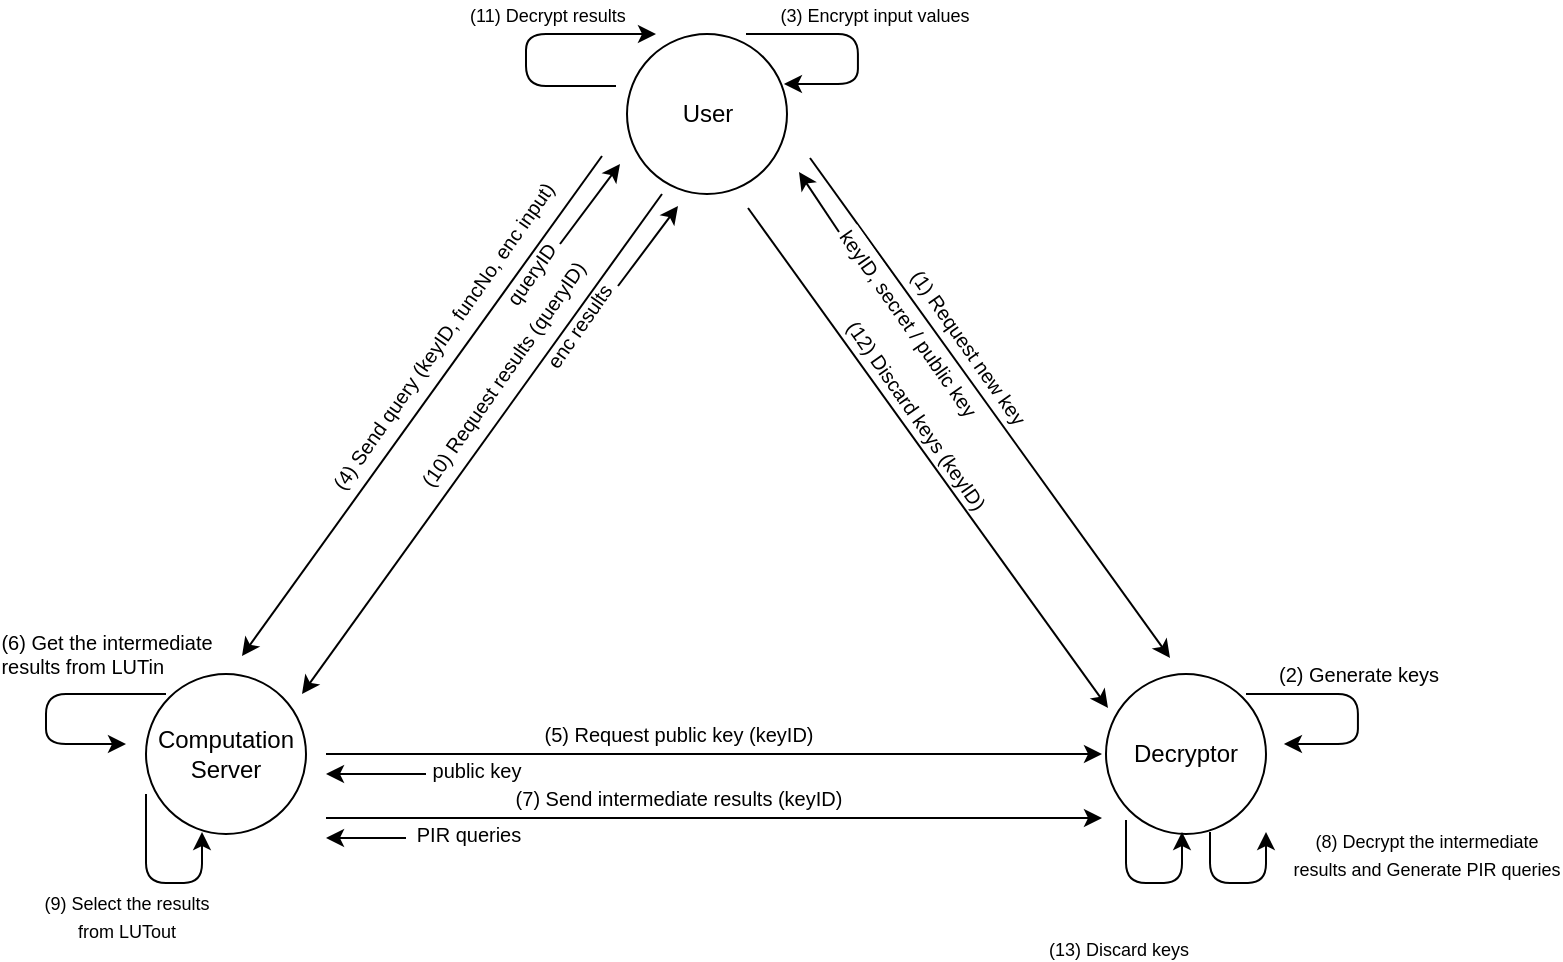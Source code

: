 <mxfile version="12.8.5" type="google" pages="7"><diagram name="flow" id="G5tgEGVV67vJD4MLGuZg"><mxGraphModel dx="817" dy="756" grid="1" gridSize="10" guides="1" tooltips="1" connect="1" arrows="1" fold="1" page="1" pageScale="1" pageWidth="827" pageHeight="1169" math="0" shadow="0"><root><mxCell id="lkjyPynxVZAEQlQ6OtbA-0"/><mxCell id="lkjyPynxVZAEQlQ6OtbA-1" parent="lkjyPynxVZAEQlQ6OtbA-0"/><mxCell id="lkjyPynxVZAEQlQ6OtbA-2" value="User" style="ellipse;whiteSpace=wrap;html=1;aspect=fixed;fontColor=#000000;" parent="lkjyPynxVZAEQlQ6OtbA-1" vertex="1"><mxGeometry x="330.5" y="160" width="80" height="80" as="geometry"/></mxCell><mxCell id="lkjyPynxVZAEQlQ6OtbA-3" value="Computation&lt;br&gt;Server" style="ellipse;whiteSpace=wrap;html=1;aspect=fixed;fontColor=#000000;" parent="lkjyPynxVZAEQlQ6OtbA-1" vertex="1"><mxGeometry x="90" y="480" width="80" height="80" as="geometry"/></mxCell><mxCell id="lkjyPynxVZAEQlQ6OtbA-4" value="Decryptor" style="ellipse;whiteSpace=wrap;html=1;aspect=fixed;fontColor=#000000;" parent="lkjyPynxVZAEQlQ6OtbA-1" vertex="1"><mxGeometry x="570" y="480" width="80" height="80" as="geometry"/></mxCell><mxCell id="lkjyPynxVZAEQlQ6OtbA-7" value="&lt;div style=&quot;text-align: left ; font-size: 10px&quot;&gt;(2) Generate keys&lt;/div&gt;" style="endArrow=classic;html=1;entryX=1;entryY=0.375;entryDx=0;entryDy=0;exitX=0.763;exitY=0.063;exitDx=0;exitDy=0;strokeColor=#000000;fontColor=#000000;entryPerimeter=0;exitPerimeter=0;" parent="lkjyPynxVZAEQlQ6OtbA-1" edge="1"><mxGeometry x="-0.051" y="10" width="50" height="50" relative="1" as="geometry"><mxPoint x="640" y="490.04" as="sourcePoint"/><mxPoint x="658.96" y="515" as="targetPoint"/><Array as="points"><mxPoint x="695.96" y="490"/><mxPoint x="695.96" y="515"/></Array><mxPoint x="-10" y="-10" as="offset"/></mxGeometry></mxCell><mxCell id="lkjyPynxVZAEQlQ6OtbA-10" value="&lt;font style=&quot;font-size: 9px&quot;&gt;(3) Encrypt input values&lt;/font&gt;" style="endArrow=classic;html=1;entryX=1;entryY=0.375;entryDx=0;entryDy=0;exitX=0.763;exitY=0.063;exitDx=0;exitDy=0;strokeColor=#000000;fontColor=#000000;entryPerimeter=0;exitPerimeter=0;" parent="lkjyPynxVZAEQlQ6OtbA-1" edge="1"><mxGeometry x="-0.051" y="13" width="50" height="50" relative="1" as="geometry"><mxPoint x="390.0" y="160.04" as="sourcePoint"/><mxPoint x="408.96" y="185" as="targetPoint"/><Array as="points"><mxPoint x="445.96" y="160"/><mxPoint x="445.96" y="185"/></Array><mxPoint x="-5" y="-10" as="offset"/></mxGeometry></mxCell><mxCell id="lkjyPynxVZAEQlQ6OtbA-11" value="" style="endArrow=classic;html=1;" parent="lkjyPynxVZAEQlQ6OtbA-1" edge="1"><mxGeometry width="50" height="50" relative="1" as="geometry"><mxPoint x="318" y="221" as="sourcePoint"/><mxPoint x="138" y="471" as="targetPoint"/></mxGeometry></mxCell><mxCell id="lkjyPynxVZAEQlQ6OtbA-12" value="&lt;font style=&quot;font-size: 10px&quot;&gt;(4) Send query (keyID, funcNo, enc input)&lt;/font&gt;" style="text;html=1;align=center;verticalAlign=middle;resizable=0;points=[];labelBackgroundColor=#ffffff;rotation=-55;" parent="lkjyPynxVZAEQlQ6OtbA-11" vertex="1" connectable="0"><mxGeometry x="-0.155" y="1" relative="1" as="geometry"><mxPoint x="-4.85" y="-16.08" as="offset"/></mxGeometry></mxCell><mxCell id="lkjyPynxVZAEQlQ6OtbA-13" value="&lt;div style=&quot;text-align: left ; font-size: 10px&quot;&gt;(6) Get the intermediate&lt;/div&gt;&lt;div style=&quot;text-align: left ; font-size: 10px&quot;&gt;results from LUTin&lt;/div&gt;" style="endArrow=classic;html=1;exitX=0.763;exitY=0.063;exitDx=0;exitDy=0;strokeColor=#000000;fontColor=#000000;exitPerimeter=0;labelBackgroundColor=none;" parent="lkjyPynxVZAEQlQ6OtbA-1" edge="1"><mxGeometry x="-0.52" y="-20" width="50" height="50" relative="1" as="geometry"><mxPoint x="100" y="490.04" as="sourcePoint"/><mxPoint x="80" y="515" as="targetPoint"/><Array as="points"><mxPoint x="40" y="490"/><mxPoint x="40" y="515"/></Array><mxPoint as="offset"/></mxGeometry></mxCell><mxCell id="lkjyPynxVZAEQlQ6OtbA-14" value="" style="endArrow=classic;html=1;" parent="lkjyPynxVZAEQlQ6OtbA-1" edge="1"><mxGeometry width="50" height="50" relative="1" as="geometry"><mxPoint x="180" y="520" as="sourcePoint"/><mxPoint x="568" y="520" as="targetPoint"/></mxGeometry></mxCell><mxCell id="lkjyPynxVZAEQlQ6OtbA-15" value="&lt;font style=&quot;font-size: 10px&quot;&gt;(5) Request public key (keyID)&lt;/font&gt;" style="text;html=1;align=center;verticalAlign=middle;resizable=0;points=[];labelBackgroundColor=#ffffff;" parent="lkjyPynxVZAEQlQ6OtbA-14" vertex="1" connectable="0"><mxGeometry x="-0.151" relative="1" as="geometry"><mxPoint x="11" y="-10" as="offset"/></mxGeometry></mxCell><mxCell id="lkjyPynxVZAEQlQ6OtbA-16" value="" style="endArrow=none;html=1;startArrow=classic;startFill=1;endFill=0;" parent="lkjyPynxVZAEQlQ6OtbA-1" edge="1"><mxGeometry width="50" height="50" relative="1" as="geometry"><mxPoint x="180" y="530" as="sourcePoint"/><mxPoint x="230" y="530" as="targetPoint"/></mxGeometry></mxCell><mxCell id="lkjyPynxVZAEQlQ6OtbA-17" value="&lt;font style=&quot;font-size: 10px&quot;&gt;public key&lt;/font&gt;" style="text;html=1;align=center;verticalAlign=middle;resizable=0;points=[];labelBackgroundColor=#ffffff;" parent="lkjyPynxVZAEQlQ6OtbA-16" vertex="1" connectable="0"><mxGeometry x="-0.151" relative="1" as="geometry"><mxPoint x="54" y="-2" as="offset"/></mxGeometry></mxCell><mxCell id="lkjyPynxVZAEQlQ6OtbA-18" value="" style="endArrow=classic;html=1;" parent="lkjyPynxVZAEQlQ6OtbA-1" edge="1"><mxGeometry width="50" height="50" relative="1" as="geometry"><mxPoint x="180" y="552" as="sourcePoint"/><mxPoint x="568" y="552" as="targetPoint"/></mxGeometry></mxCell><mxCell id="lkjyPynxVZAEQlQ6OtbA-19" value="&lt;font style=&quot;font-size: 10px&quot;&gt;(7) Send intermediate results (keyID)&lt;/font&gt;" style="text;html=1;align=center;verticalAlign=middle;resizable=0;points=[];labelBackgroundColor=#ffffff;" parent="lkjyPynxVZAEQlQ6OtbA-18" vertex="1" connectable="0"><mxGeometry x="-0.151" relative="1" as="geometry"><mxPoint x="11" y="-10" as="offset"/></mxGeometry></mxCell><mxCell id="lkjyPynxVZAEQlQ6OtbA-20" value="&lt;span style=&quot;font-size: 9px&quot;&gt;(13) Discard keys&lt;br&gt;&lt;/span&gt;" style="endArrow=classic;html=1;strokeColor=#000000;fontColor=#000000;" parent="lkjyPynxVZAEQlQ6OtbA-1" edge="1"><mxGeometry x="0.4" y="19" width="50" height="50" relative="1" as="geometry"><mxPoint x="580" y="553" as="sourcePoint"/><mxPoint x="608" y="559" as="targetPoint"/><Array as="points"><mxPoint x="580" y="584.5"/><mxPoint x="608" y="584.5"/></Array><mxPoint x="-13" y="32" as="offset"/></mxGeometry></mxCell><mxCell id="lkjyPynxVZAEQlQ6OtbA-21" value="&lt;span style=&quot;font-size: 9px&quot;&gt;(9) Select the results&lt;/span&gt;&lt;br style=&quot;font-size: 9px&quot;&gt;&lt;span style=&quot;font-size: 9px&quot;&gt;from LUTout&lt;/span&gt;&lt;span style=&quot;font-size: 9px&quot;&gt;&lt;br&gt;&lt;/span&gt;" style="endArrow=classic;html=1;strokeColor=#000000;fontColor=#000000;exitX=0;exitY=0.75;exitDx=0;exitDy=0;exitPerimeter=0;labelBackgroundColor=none;" parent="lkjyPynxVZAEQlQ6OtbA-1" source="lkjyPynxVZAEQlQ6OtbA-3" edge="1"><mxGeometry x="-0.092" y="-18" width="50" height="50" relative="1" as="geometry"><mxPoint x="90" y="553" as="sourcePoint"/><mxPoint x="118" y="559" as="targetPoint"/><Array as="points"><mxPoint x="90" y="584.5"/><mxPoint x="118" y="584.5"/></Array><mxPoint x="-10" y="-2" as="offset"/></mxGeometry></mxCell><mxCell id="lkjyPynxVZAEQlQ6OtbA-22" value="" style="endArrow=classic;html=1;" parent="lkjyPynxVZAEQlQ6OtbA-1" edge="1"><mxGeometry width="50" height="50" relative="1" as="geometry"><mxPoint x="348" y="240" as="sourcePoint"/><mxPoint x="168" y="490" as="targetPoint"/></mxGeometry></mxCell><mxCell id="lkjyPynxVZAEQlQ6OtbA-23" value="&lt;font style=&quot;font-size: 10px&quot;&gt;(10) Request results (queryID)&lt;/font&gt;" style="text;html=1;align=center;verticalAlign=middle;resizable=0;points=[];labelBackgroundColor=#ffffff;rotation=-55;" parent="lkjyPynxVZAEQlQ6OtbA-22" vertex="1" connectable="0"><mxGeometry x="-0.155" y="1" relative="1" as="geometry"><mxPoint x="-4.85" y="-16.08" as="offset"/></mxGeometry></mxCell><mxCell id="lkjyPynxVZAEQlQ6OtbA-24" value="&lt;font style=&quot;font-size: 9px&quot;&gt;(11) Decrypt results&lt;/font&gt;" style="endArrow=classic;html=1;entryX=0.275;entryY=0.025;entryDx=0;entryDy=0;exitX=0.025;exitY=0.35;exitDx=0;exitDy=0;strokeColor=#000000;fontColor=#000000;exitPerimeter=0;entryPerimeter=0;align=left;" parent="lkjyPynxVZAEQlQ6OtbA-1" edge="1"><mxGeometry x="0.044" y="32" width="50" height="50" relative="1" as="geometry"><mxPoint x="325" y="186" as="sourcePoint"/><mxPoint x="345" y="160" as="targetPoint"/><Array as="points"><mxPoint x="280" y="186"/><mxPoint x="280" y="160"/></Array><mxPoint x="-30" y="22" as="offset"/></mxGeometry></mxCell><mxCell id="lkjyPynxVZAEQlQ6OtbA-27" value="" style="endArrow=none;html=1;startArrow=classic;startFill=1;endFill=0;" parent="lkjyPynxVZAEQlQ6OtbA-1" edge="1"><mxGeometry width="50" height="50" relative="1" as="geometry"><mxPoint x="180" y="562" as="sourcePoint"/><mxPoint x="220" y="562" as="targetPoint"/></mxGeometry></mxCell><mxCell id="lkjyPynxVZAEQlQ6OtbA-28" value="&lt;font style=&quot;font-size: 10px&quot;&gt;PIR queries&lt;/font&gt;" style="text;html=1;align=center;verticalAlign=middle;resizable=0;points=[];labelBackgroundColor=#ffffff;" parent="lkjyPynxVZAEQlQ6OtbA-27" vertex="1" connectable="0"><mxGeometry x="-0.151" relative="1" as="geometry"><mxPoint x="54" y="-2" as="offset"/></mxGeometry></mxCell><mxCell id="lkjyPynxVZAEQlQ6OtbA-29" value="" style="endArrow=none;html=1;startArrow=classic;startFill=1;endFill=0;" parent="lkjyPynxVZAEQlQ6OtbA-1" edge="1"><mxGeometry width="50" height="50" relative="1" as="geometry"><mxPoint x="356" y="246" as="sourcePoint"/><mxPoint x="326" y="286" as="targetPoint"/></mxGeometry></mxCell><mxCell id="lkjyPynxVZAEQlQ6OtbA-30" value="&lt;font style=&quot;font-size: 10px&quot;&gt;enc results&lt;/font&gt;" style="text;html=1;align=center;verticalAlign=middle;resizable=0;points=[];labelBackgroundColor=none;rotation=-55;" parent="lkjyPynxVZAEQlQ6OtbA-29" vertex="1" connectable="0"><mxGeometry x="-0.155" y="1" relative="1" as="geometry"><mxPoint x="-38.2" y="42.6" as="offset"/></mxGeometry></mxCell><mxCell id="mp151a6EFWy6JA5ETsQV-14" value="&lt;span style=&quot;font-size: 9px&quot;&gt;(8) Decrypt the intermediate&lt;br&gt;results&amp;nbsp;and Generate PIR queries&lt;br&gt;&lt;/span&gt;" style="endArrow=classic;html=1;strokeColor=#000000;fontColor=#000000;labelBackgroundColor=none;" parent="lkjyPynxVZAEQlQ6OtbA-1" edge="1"><mxGeometry x="0.722" y="-80" width="50" height="50" relative="1" as="geometry"><mxPoint x="622" y="559" as="sourcePoint"/><mxPoint x="650" y="559" as="targetPoint"/><Array as="points"><mxPoint x="622" y="584.5"/><mxPoint x="650" y="584.5"/></Array><mxPoint as="offset"/></mxGeometry></mxCell><mxCell id="JNFGRpEtC0PoddDvEli_-0" value="" style="endArrow=none;html=1;startArrow=classic;startFill=1;endFill=0;" parent="lkjyPynxVZAEQlQ6OtbA-1" edge="1"><mxGeometry width="50" height="50" relative="1" as="geometry"><mxPoint x="327" y="225" as="sourcePoint"/><mxPoint x="297" y="265" as="targetPoint"/></mxGeometry></mxCell><mxCell id="JNFGRpEtC0PoddDvEli_-1" value="&lt;font style=&quot;font-size: 10px&quot;&gt;queryID&lt;/font&gt;" style="text;html=1;align=center;verticalAlign=middle;resizable=0;points=[];labelBackgroundColor=none;rotation=-55;" parent="JNFGRpEtC0PoddDvEli_-0" vertex="1" connectable="0"><mxGeometry x="-0.155" y="1" relative="1" as="geometry"><mxPoint x="-33.2" y="37.6" as="offset"/></mxGeometry></mxCell><mxCell id="hdN0oBO28hRNk3wUMSAg-0" value="" style="endArrow=classic;html=1;" parent="lkjyPynxVZAEQlQ6OtbA-1" edge="1"><mxGeometry width="50" height="50" relative="1" as="geometry"><mxPoint x="422" y="222" as="sourcePoint"/><mxPoint x="602" y="472" as="targetPoint"/></mxGeometry></mxCell><mxCell id="hdN0oBO28hRNk3wUMSAg-1" value="&lt;font style=&quot;font-size: 10px&quot;&gt;(1) Request new key&lt;/font&gt;" style="text;html=1;align=center;verticalAlign=middle;resizable=0;points=[];labelBackgroundColor=none;rotation=55;" parent="hdN0oBO28hRNk3wUMSAg-0" vertex="1" connectable="0"><mxGeometry x="-0.155" y="1" relative="1" as="geometry"><mxPoint x="2.23" y="-10.92" as="offset"/></mxGeometry></mxCell><mxCell id="hdN0oBO28hRNk3wUMSAg-2" value="" style="endArrow=none;html=1;startArrow=classic;startFill=1;endFill=0;" parent="lkjyPynxVZAEQlQ6OtbA-1" edge="1"><mxGeometry width="50" height="50" relative="1" as="geometry"><mxPoint x="416.5" y="229" as="sourcePoint"/><mxPoint x="436.5" y="259" as="targetPoint"/></mxGeometry></mxCell><mxCell id="hdN0oBO28hRNk3wUMSAg-3" value="&lt;font style=&quot;font-size: 10px&quot;&gt;keyID, secret / public key&lt;/font&gt;" style="text;html=1;align=center;verticalAlign=middle;resizable=0;points=[];labelBackgroundColor=#ffffff;rotation=55;" parent="hdN0oBO28hRNk3wUMSAg-2" vertex="1" connectable="0"><mxGeometry x="-0.155" y="1" relative="1" as="geometry"><mxPoint x="45.35" y="63.07" as="offset"/></mxGeometry></mxCell><mxCell id="hdN0oBO28hRNk3wUMSAg-5" value="" style="endArrow=classic;html=1;" parent="lkjyPynxVZAEQlQ6OtbA-1" edge="1"><mxGeometry width="50" height="50" relative="1" as="geometry"><mxPoint x="391" y="247" as="sourcePoint"/><mxPoint x="571" y="497" as="targetPoint"/></mxGeometry></mxCell><mxCell id="hdN0oBO28hRNk3wUMSAg-6" value="&lt;font style=&quot;font-size: 10px&quot;&gt;(12) Discard keys (keyID)&lt;/font&gt;" style="text;html=1;align=center;verticalAlign=middle;resizable=0;points=[];labelBackgroundColor=none;rotation=55;" parent="hdN0oBO28hRNk3wUMSAg-5" vertex="1" connectable="0"><mxGeometry x="-0.155" y="1" relative="1" as="geometry"><mxPoint x="7.23" y="-1.92" as="offset"/></mxGeometry></mxCell></root></mxGraphModel></diagram><diagram name="state-cs" id="P8hukcT4EsWkaJudhHh_"><mxGraphModel dx="1426" dy="828" grid="1" gridSize="10" guides="1" tooltips="1" connect="1" arrows="1" fold="1" page="1" pageScale="1" pageWidth="827" pageHeight="1169" math="0" shadow="0"><root><mxCell id="Mc8GExUSBAlJZ2Wt7iDX-0"/><mxCell id="Mc8GExUSBAlJZ2Wt7iDX-1" parent="Mc8GExUSBAlJZ2Wt7iDX-0"/><mxCell id="Mc8GExUSBAlJZ2Wt7iDX-2" value="" style="ellipse;html=1;shape=startState;fillColor=#000000;strokeColor=#ff0000;" vertex="1" parent="Mc8GExUSBAlJZ2Wt7iDX-1"><mxGeometry x="227.5" y="40" width="30" height="30" as="geometry"/></mxCell><mxCell id="Mc8GExUSBAlJZ2Wt7iDX-3" value="" style="edgeStyle=orthogonalEdgeStyle;html=1;verticalAlign=bottom;endArrow=open;endSize=8;strokeColor=#ff0000;entryX=0.5;entryY=0;entryDx=0;entryDy=0;exitX=0.5;exitY=1;exitDx=0;exitDy=0;" edge="1" parent="Mc8GExUSBAlJZ2Wt7iDX-1" source="Mc8GExUSBAlJZ2Wt7iDX-2" target="Mc8GExUSBAlJZ2Wt7iDX-7"><mxGeometry relative="1" as="geometry"><mxPoint x="225" y="159" as="targetPoint"/><mxPoint x="225" y="90" as="sourcePoint"/></mxGeometry></mxCell><mxCell id="Mc8GExUSBAlJZ2Wt7iDX-4" value="Connected" style="text;html=1;align=center;verticalAlign=middle;resizable=0;points=[];;labelBackgroundColor=none;" vertex="1" connectable="0" parent="Mc8GExUSBAlJZ2Wt7iDX-3"><mxGeometry x="-0.111" relative="1" as="geometry"><mxPoint as="offset"/></mxGeometry></mxCell><mxCell id="Mc8GExUSBAlJZ2Wt7iDX-5" value="" style="endArrow=classic;html=1;entryX=0;entryY=0.5;entryDx=0;entryDy=0;" edge="1" parent="Mc8GExUSBAlJZ2Wt7iDX-1"><mxGeometry width="50" height="50" relative="1" as="geometry"><mxPoint x="187.5" y="54.5" as="sourcePoint"/><mxPoint x="227.5" y="54.5" as="targetPoint"/></mxGeometry></mxCell><mxCell id="Mc8GExUSBAlJZ2Wt7iDX-6" value="Disconnected socket" style="text;html=1;strokeColor=none;fillColor=none;align=center;verticalAlign=middle;whiteSpace=wrap;rounded=0;" vertex="1" parent="Mc8GExUSBAlJZ2Wt7iDX-1"><mxGeometry x="130" y="45" width="40" height="20" as="geometry"/></mxCell><mxCell id="Mc8GExUSBAlJZ2Wt7iDX-7" value="Ready" style="rounded=0;whiteSpace=wrap;html=1;" vertex="1" parent="Mc8GExUSBAlJZ2Wt7iDX-1"><mxGeometry x="165" y="160" width="155" height="40" as="geometry"/></mxCell><mxCell id="Mc8GExUSBAlJZ2Wt7iDX-8" value="&lt;div style=&quot;text-align: left&quot;&gt;&lt;span&gt;Recv query&lt;/span&gt;&lt;br&gt;&lt;/div&gt;&lt;div style=&quot;text-align: left&quot;&gt;Recv result request&lt;/div&gt;" style="edgeStyle=orthogonalEdgeStyle;rounded=0;orthogonalLoop=1;jettySize=auto;html=1;exitX=1;exitY=0.75;exitDx=0;exitDy=0;entryX=1;entryY=0.25;entryDx=0;entryDy=0;labelBackgroundColor=none;" edge="1" parent="Mc8GExUSBAlJZ2Wt7iDX-1"><mxGeometry x="0.2" y="61" relative="1" as="geometry"><mxPoint x="320" y="190" as="sourcePoint"/><mxPoint x="320" y="170" as="targetPoint"/><Array as="points"><mxPoint x="360" y="189.5"/><mxPoint x="360" y="169.5"/></Array><mxPoint x="60" y="-51" as="offset"/></mxGeometry></mxCell><mxCell id="Mc8GExUSBAlJZ2Wt7iDX-9" style="edgeStyle=orthogonalEdgeStyle;rounded=0;orthogonalLoop=1;jettySize=auto;html=1;exitX=0.5;exitY=1;exitDx=0;exitDy=0;entryX=0.5;entryY=0;entryDx=0;entryDy=0;" edge="1" parent="Mc8GExUSBAlJZ2Wt7iDX-1" source="Mc8GExUSBAlJZ2Wt7iDX-7" target="Mc8GExUSBAlJZ2Wt7iDX-11"><mxGeometry relative="1" as="geometry"><mxPoint x="242.5" y="280" as="sourcePoint"/></mxGeometry></mxCell><mxCell id="Mc8GExUSBAlJZ2Wt7iDX-10" value="Exit" style="text;html=1;resizable=0;points=[];align=center;verticalAlign=middle;labelBackgroundColor=none;" vertex="1" connectable="0" parent="Mc8GExUSBAlJZ2Wt7iDX-9"><mxGeometry x="-0.25" relative="1" as="geometry"><mxPoint y="10" as="offset"/></mxGeometry></mxCell><mxCell id="Mc8GExUSBAlJZ2Wt7iDX-11" value="" style="ellipse;html=1;shape=endState;fillColor=#000000;strokeColor=#ff0000;" vertex="1" parent="Mc8GExUSBAlJZ2Wt7iDX-1"><mxGeometry x="227.5" y="280" width="30" height="30" as="geometry"/></mxCell></root></mxGraphModel></diagram><diagram id="SMrrJAmOyLO1SKK93Kx0" name="state-dec"><mxGraphModel dx="1426" dy="828" grid="1" gridSize="10" guides="1" tooltips="1" connect="1" arrows="1" fold="1" page="1" pageScale="1" pageWidth="827" pageHeight="1169" math="0" shadow="0"><root><mxCell id="I6Im04fCsqZ8hygn6Ij9-0"/><mxCell id="I6Im04fCsqZ8hygn6Ij9-1" parent="I6Im04fCsqZ8hygn6Ij9-0"/><mxCell id="ZZhP_eys4sqFCe9QBT1M-0" value="" style="ellipse;html=1;shape=startState;fillColor=#000000;strokeColor=#ff0000;" parent="I6Im04fCsqZ8hygn6Ij9-1" vertex="1"><mxGeometry x="227.5" y="40" width="30" height="30" as="geometry"/></mxCell><mxCell id="ZZhP_eys4sqFCe9QBT1M-1" value="" style="edgeStyle=orthogonalEdgeStyle;html=1;verticalAlign=bottom;endArrow=open;endSize=8;strokeColor=#ff0000;entryX=0.5;entryY=0;entryDx=0;entryDy=0;exitX=0.5;exitY=1;exitDx=0;exitDy=0;" parent="I6Im04fCsqZ8hygn6Ij9-1" source="ZZhP_eys4sqFCe9QBT1M-0" target="ZZhP_eys4sqFCe9QBT1M-6" edge="1"><mxGeometry relative="1" as="geometry"><mxPoint x="225" y="159" as="targetPoint"/><mxPoint x="225" y="90" as="sourcePoint"/></mxGeometry></mxCell><mxCell id="ZZhP_eys4sqFCe9QBT1M-2" value="Connected" style="text;html=1;align=center;verticalAlign=middle;resizable=0;points=[];;labelBackgroundColor=none;" parent="ZZhP_eys4sqFCe9QBT1M-1" vertex="1" connectable="0"><mxGeometry x="-0.111" relative="1" as="geometry"><mxPoint as="offset"/></mxGeometry></mxCell><mxCell id="ZZhP_eys4sqFCe9QBT1M-3" value="" style="endArrow=classic;html=1;entryX=0;entryY=0.5;entryDx=0;entryDy=0;" parent="I6Im04fCsqZ8hygn6Ij9-1" edge="1"><mxGeometry width="50" height="50" relative="1" as="geometry"><mxPoint x="187.5" y="54.5" as="sourcePoint"/><mxPoint x="227.5" y="54.5" as="targetPoint"/></mxGeometry></mxCell><mxCell id="ZZhP_eys4sqFCe9QBT1M-4" value="Disconnected socket" style="text;html=1;strokeColor=none;fillColor=none;align=center;verticalAlign=middle;whiteSpace=wrap;rounded=0;" parent="I6Im04fCsqZ8hygn6Ij9-1" vertex="1"><mxGeometry x="130" y="45" width="40" height="20" as="geometry"/></mxCell><mxCell id="ZZhP_eys4sqFCe9QBT1M-6" value="Ready" style="rounded=0;whiteSpace=wrap;html=1;" parent="I6Im04fCsqZ8hygn6Ij9-1" vertex="1"><mxGeometry x="165" y="160" width="155" height="40" as="geometry"/></mxCell><mxCell id="ZZhP_eys4sqFCe9QBT1M-12" value="&lt;div style=&quot;text-align: left&quot;&gt;&lt;span&gt;Recv new key request&lt;/span&gt;&lt;br&gt;&lt;/div&gt;&lt;div style=&quot;text-align: left&quot;&gt;Recv public key request&lt;/div&gt;&lt;div style=&quot;text-align: left&quot;&gt;Recv key discardation request&lt;/div&gt;&lt;div style=&quot;text-align: left&quot;&gt;Recv computation request&lt;/div&gt;&lt;div style=&quot;text-align: left&quot;&gt;&amp;nbsp; &amp;nbsp; &amp;nbsp; &amp;nbsp; &amp;nbsp;(intermediate results)&lt;/div&gt;" style="edgeStyle=orthogonalEdgeStyle;rounded=0;orthogonalLoop=1;jettySize=auto;html=1;exitX=1;exitY=0.75;exitDx=0;exitDy=0;entryX=1;entryY=0.25;entryDx=0;entryDy=0;labelBackgroundColor=none;" parent="I6Im04fCsqZ8hygn6Ij9-1" edge="1"><mxGeometry x="0.2" y="81" relative="1" as="geometry"><mxPoint x="320" y="190" as="sourcePoint"/><mxPoint x="320" y="170" as="targetPoint"/><Array as="points"><mxPoint x="360" y="189.5"/><mxPoint x="360" y="169.5"/></Array><mxPoint x="80" y="-71" as="offset"/></mxGeometry></mxCell><mxCell id="ZZhP_eys4sqFCe9QBT1M-15" style="edgeStyle=orthogonalEdgeStyle;rounded=0;orthogonalLoop=1;jettySize=auto;html=1;exitX=0.5;exitY=1;exitDx=0;exitDy=0;entryX=0.5;entryY=0;entryDx=0;entryDy=0;" parent="I6Im04fCsqZ8hygn6Ij9-1" source="ZZhP_eys4sqFCe9QBT1M-6" target="ZZhP_eys4sqFCe9QBT1M-17" edge="1"><mxGeometry relative="1" as="geometry"><mxPoint x="242.5" y="280" as="sourcePoint"/></mxGeometry></mxCell><mxCell id="ZZhP_eys4sqFCe9QBT1M-16" value="Exit" style="text;html=1;resizable=0;points=[];align=center;verticalAlign=middle;labelBackgroundColor=none;" parent="ZZhP_eys4sqFCe9QBT1M-15" vertex="1" connectable="0"><mxGeometry x="-0.25" relative="1" as="geometry"><mxPoint y="10" as="offset"/></mxGeometry></mxCell><mxCell id="ZZhP_eys4sqFCe9QBT1M-17" value="" style="ellipse;html=1;shape=endState;fillColor=#000000;strokeColor=#ff0000;" parent="I6Im04fCsqZ8hygn6Ij9-1" vertex="1"><mxGeometry x="227.5" y="280" width="30" height="30" as="geometry"/></mxCell></root></mxGraphModel></diagram><diagram id="URSI0p8REVBbbrK9OE2w" name="seq-cs-01"><mxGraphModel dx="817" dy="756" grid="1" gridSize="10" guides="1" tooltips="1" connect="1" arrows="1" fold="1" page="1" pageScale="1" pageWidth="827" pageHeight="1169" math="0" shadow="0"><root><mxCell id="P086_1hspkuCk3f7EUmB-0"/><mxCell id="P086_1hspkuCk3f7EUmB-1" parent="P086_1hspkuCk3f7EUmB-0"/><mxCell id="5En8nCcUtOW_KREL2Mml-2" value="CS&lt;br&gt;Server" style="shape=umlLifeline;perimeter=lifelinePerimeter;whiteSpace=wrap;html=1;container=1;collapsible=0;recursiveResize=0;outlineConnect=0;" parent="P086_1hspkuCk3f7EUmB-1" vertex="1"><mxGeometry x="164" y="20" width="100" height="860" as="geometry"/></mxCell><mxCell id="5En8nCcUtOW_KREL2Mml-5" value="" style="html=1;points=[];perimeter=orthogonalPerimeter;" parent="P086_1hspkuCk3f7EUmB-1" vertex="1"><mxGeometry x="214" y="100" width="10" height="740" as="geometry"/></mxCell><mxCell id="TIS6EMKiJzhPDItnRXim-10" value="&lt;font style=&quot;font-size: 10px&quot;&gt;&amp;nbsp;ResultQueue.size&lt;br&gt;&amp;nbsp; &amp;gt;= max_results&lt;br&gt;&lt;/font&gt;" style="shape=umlFrame;whiteSpace=wrap;html=1;labelBackgroundColor=none;width=150;height=40;align=left;" vertex="1" parent="P086_1hspkuCk3f7EUmB-1"><mxGeometry x="164" y="240" width="190" height="180" as="geometry"/></mxCell><mxCell id="khcK9CH34RadRCJoen7c-3" value="" style="rounded=0;whiteSpace=wrap;html=1;strokeColor=#000000;strokeWidth=1;" parent="P086_1hspkuCk3f7EUmB-1" vertex="1"><mxGeometry x="500" y="705" width="100" height="40" as="geometry"/></mxCell><mxCell id="khcK9CH34RadRCJoen7c-2" value="" style="rounded=0;whiteSpace=wrap;html=1;strokeColor=#000000;strokeWidth=1;" parent="P086_1hspkuCk3f7EUmB-1" vertex="1"><mxGeometry x="492" y="697" width="100" height="40" as="geometry"/></mxCell><mxCell id="Svl-Jn-Tc4k1VU2jq593-3" value="" style="shape=umlLifeline;participant=umlActor;perimeter=lifelinePerimeter;whiteSpace=wrap;html=1;container=1;collapsible=0;recursiveResize=0;verticalAlign=top;spacingTop=36;labelBackgroundColor=#ffffff;outlineConnect=0;" parent="P086_1hspkuCk3f7EUmB-1" vertex="1"><mxGeometry x="64" y="20" width="20" height="860" as="geometry"/></mxCell><mxCell id="5En8nCcUtOW_KREL2Mml-6" value="query (keyID, funcNo, enc input)" style="html=1;verticalAlign=bottom;endArrow=block;entryX=0;entryY=0;labelBackgroundColor=none;" parent="P086_1hspkuCk3f7EUmB-1" source="Svl-Jn-Tc4k1VU2jq593-3" target="5En8nCcUtOW_KREL2Mml-5" edge="1"><mxGeometry relative="1" as="geometry"><mxPoint x="144" y="100" as="sourcePoint"/></mxGeometry></mxCell><mxCell id="5En8nCcUtOW_KREL2Mml-7" value="queryID" style="html=1;verticalAlign=bottom;endArrow=open;dashed=1;endSize=8;exitX=0;exitY=0.95;labelBackgroundColor=none;" parent="P086_1hspkuCk3f7EUmB-1" edge="1"><mxGeometry relative="1" as="geometry"><mxPoint x="73.5" y="800.0" as="targetPoint"/><mxPoint x="214" y="800.0" as="sourcePoint"/></mxGeometry></mxCell><mxCell id="5En8nCcUtOW_KREL2Mml-9" value="" style="html=1;points=[];perimeter=orthogonalPerimeter;strokeColor=#000000;strokeWidth=1;" parent="P086_1hspkuCk3f7EUmB-1" vertex="1"><mxGeometry x="224" y="677.4" width="10" height="40" as="geometry"/></mxCell><mxCell id="5En8nCcUtOW_KREL2Mml-10" value="Enqueue&lt;br&gt;query" style="edgeStyle=orthogonalEdgeStyle;html=1;align=left;spacingLeft=2;endArrow=block;rounded=0;entryX=1;entryY=0;labelBackgroundColor=none;" parent="P086_1hspkuCk3f7EUmB-1" target="5En8nCcUtOW_KREL2Mml-9" edge="1"><mxGeometry relative="1" as="geometry"><mxPoint x="229" y="657.4" as="sourcePoint"/><Array as="points"><mxPoint x="254" y="657.4"/></Array></mxGeometry></mxCell><mxCell id="5En8nCcUtOW_KREL2Mml-11" value="Query Queue" style="text;html=1;strokeColor=none;fillColor=none;align=center;verticalAlign=middle;whiteSpace=wrap;rounded=0;" parent="P086_1hspkuCk3f7EUmB-1" vertex="1"><mxGeometry x="336" y="669.9" width="40" height="20" as="geometry"/></mxCell><mxCell id="5En8nCcUtOW_KREL2Mml-12" value="" style="endArrow=classic;html=1;labelBackgroundColor=none;" parent="P086_1hspkuCk3f7EUmB-1" edge="1"><mxGeometry width="50" height="50" relative="1" as="geometry"><mxPoint x="254" y="706.9" as="sourcePoint"/><mxPoint x="334" y="706.9" as="targetPoint"/></mxGeometry></mxCell><mxCell id="5En8nCcUtOW_KREL2Mml-13" value="push" style="text;html=1;align=center;verticalAlign=middle;resizable=0;points=[];labelBackgroundColor=#ffffff;" parent="5En8nCcUtOW_KREL2Mml-12" vertex="1" connectable="0"><mxGeometry x="-0.175" y="1" relative="1" as="geometry"><mxPoint y="1" as="offset"/></mxGeometry></mxCell><mxCell id="khcK9CH34RadRCJoen7c-1" value="CS&lt;br&gt;Thread" style="rounded=0;whiteSpace=wrap;html=1;strokeColor=#000000;strokeWidth=1;" parent="P086_1hspkuCk3f7EUmB-1" vertex="1"><mxGeometry x="484" y="689.9" width="100" height="40" as="geometry"/></mxCell><mxCell id="khcK9CH34RadRCJoen7c-4" value="" style="endArrow=classic;html=1;labelBackgroundColor=none;" parent="P086_1hspkuCk3f7EUmB-1" edge="1"><mxGeometry width="50" height="50" relative="1" as="geometry"><mxPoint x="384" y="706.45" as="sourcePoint"/><mxPoint x="464" y="706.45" as="targetPoint"/></mxGeometry></mxCell><mxCell id="khcK9CH34RadRCJoen7c-5" value="pop" style="text;html=1;align=center;verticalAlign=middle;resizable=0;points=[];labelBackgroundColor=#ffffff;" parent="khcK9CH34RadRCJoen7c-4" vertex="1" connectable="0"><mxGeometry x="-0.175" y="1" relative="1" as="geometry"><mxPoint y="1" as="offset"/></mxGeometry></mxCell><mxCell id="khcK9CH34RadRCJoen7c-6" value="・・・" style="text;html=1;strokeColor=none;fillColor=none;align=center;verticalAlign=middle;whiteSpace=wrap;rounded=0;rotation=45;" parent="P086_1hspkuCk3f7EUmB-1" vertex="1"><mxGeometry x="552" y="762.4" width="40" height="20" as="geometry"/></mxCell><mxCell id="n2sfytgJ6Do5OQNvnl_j-2" value="" style="html=1;points=[];perimeter=orthogonalPerimeter;strokeColor=#666666;strokeWidth=1;fillColor=none;" parent="P086_1hspkuCk3f7EUmB-1" vertex="1"><mxGeometry x="224" y="577.4" width="10" height="40" as="geometry"/></mxCell><mxCell id="n2sfytgJ6Do5OQNvnl_j-3" value="Generate queryID" style="edgeStyle=orthogonalEdgeStyle;html=1;align=left;spacingLeft=2;endArrow=block;rounded=0;entryX=1;entryY=0;labelBackgroundColor=none;" parent="P086_1hspkuCk3f7EUmB-1" target="n2sfytgJ6Do5OQNvnl_j-2" edge="1"><mxGeometry relative="1" as="geometry"><mxPoint x="229" y="557.4" as="sourcePoint"/><Array as="points"><mxPoint x="254" y="557.4"/></Array></mxGeometry></mxCell><mxCell id="dHFGugLPll-IwTASULig-0" value="" style="rounded=0;whiteSpace=wrap;html=1;strokeColor=#000000;strokeWidth=1;" parent="P086_1hspkuCk3f7EUmB-1" vertex="1"><mxGeometry x="480" y="1067.6" width="100" height="40" as="geometry"/></mxCell><mxCell id="dHFGugLPll-IwTASULig-1" value="" style="rounded=0;whiteSpace=wrap;html=1;strokeColor=#000000;strokeWidth=1;" parent="P086_1hspkuCk3f7EUmB-1" vertex="1"><mxGeometry x="472" y="1059.6" width="100" height="40" as="geometry"/></mxCell><mxCell id="dHFGugLPll-IwTASULig-2" value="" style="shape=umlLifeline;participant=umlActor;perimeter=lifelinePerimeter;whiteSpace=wrap;html=1;container=1;collapsible=0;recursiveResize=0;verticalAlign=top;spacingTop=36;labelBackgroundColor=#ffffff;outlineConnect=0;" parent="P086_1hspkuCk3f7EUmB-1" vertex="1"><mxGeometry x="44" y="920" width="20" height="240" as="geometry"/></mxCell><mxCell id="dHFGugLPll-IwTASULig-3" value="CS&lt;br&gt;Server" style="shape=umlLifeline;perimeter=lifelinePerimeter;whiteSpace=wrap;html=1;container=1;collapsible=0;recursiveResize=0;outlineConnect=0;" parent="P086_1hspkuCk3f7EUmB-1" vertex="1"><mxGeometry x="144" y="920" width="100" height="240" as="geometry"/></mxCell><mxCell id="dHFGugLPll-IwTASULig-4" value="" style="html=1;points=[];perimeter=orthogonalPerimeter;" parent="P086_1hspkuCk3f7EUmB-1" vertex="1"><mxGeometry x="194" y="1000" width="10" height="130" as="geometry"/></mxCell><mxCell id="dHFGugLPll-IwTASULig-5" value="result request (queryID)" style="html=1;verticalAlign=bottom;endArrow=block;entryX=0;entryY=0;labelBackgroundColor=none;" parent="P086_1hspkuCk3f7EUmB-1" source="dHFGugLPll-IwTASULig-2" target="dHFGugLPll-IwTASULig-4" edge="1"><mxGeometry relative="1" as="geometry"><mxPoint x="124" y="1000" as="sourcePoint"/></mxGeometry></mxCell><mxCell id="dHFGugLPll-IwTASULig-6" value="enc results" style="html=1;verticalAlign=bottom;endArrow=open;dashed=1;endSize=8;exitX=0;exitY=0.95;labelBackgroundColor=none;" parent="P086_1hspkuCk3f7EUmB-1" source="dHFGugLPll-IwTASULig-4" target="dHFGugLPll-IwTASULig-2" edge="1"><mxGeometry relative="1" as="geometry"><mxPoint x="124" y="1076" as="targetPoint"/></mxGeometry></mxCell><mxCell id="dHFGugLPll-IwTASULig-7" value="" style="html=1;verticalLabelPosition=bottom;align=center;labelBackgroundColor=#ffffff;verticalAlign=top;strokeWidth=1;strokeColor=#000000;shadow=0;dashed=0;shape=mxgraph.ios7.icons.data;" parent="P086_1hspkuCk3f7EUmB-1" vertex="1"><mxGeometry x="324" y="1060" width="24" height="29.1" as="geometry"/></mxCell><mxCell id="dHFGugLPll-IwTASULig-8" value="" style="html=1;points=[];perimeter=orthogonalPerimeter;strokeColor=#000000;strokeWidth=1;" parent="P086_1hspkuCk3f7EUmB-1" vertex="1"><mxGeometry x="204" y="1040" width="10" height="40" as="geometry"/></mxCell><mxCell id="dHFGugLPll-IwTASULig-9" value="Dequeue&lt;br&gt;results" style="edgeStyle=orthogonalEdgeStyle;html=1;align=left;spacingLeft=2;endArrow=block;rounded=0;entryX=1;entryY=0;labelBackgroundColor=none;" parent="P086_1hspkuCk3f7EUmB-1" target="dHFGugLPll-IwTASULig-8" edge="1"><mxGeometry relative="1" as="geometry"><mxPoint x="209" y="1020" as="sourcePoint"/><Array as="points"><mxPoint x="234" y="1020"/></Array></mxGeometry></mxCell><mxCell id="dHFGugLPll-IwTASULig-10" value="Result Queue" style="text;html=1;strokeColor=none;fillColor=none;align=center;verticalAlign=middle;whiteSpace=wrap;rounded=0;" parent="P086_1hspkuCk3f7EUmB-1" vertex="1"><mxGeometry x="316" y="1032.5" width="40" height="20" as="geometry"/></mxCell><mxCell id="dHFGugLPll-IwTASULig-11" value="" style="endArrow=none;html=1;labelBackgroundColor=none;startArrow=classic;startFill=1;endFill=0;" parent="P086_1hspkuCk3f7EUmB-1" edge="1"><mxGeometry width="50" height="50" relative="1" as="geometry"><mxPoint x="234" y="1069.5" as="sourcePoint"/><mxPoint x="314" y="1069.5" as="targetPoint"/></mxGeometry></mxCell><mxCell id="dHFGugLPll-IwTASULig-12" value="pop" style="text;html=1;align=center;verticalAlign=middle;resizable=0;points=[];labelBackgroundColor=#ffffff;" parent="dHFGugLPll-IwTASULig-11" vertex="1" connectable="0"><mxGeometry x="-0.175" y="1" relative="1" as="geometry"><mxPoint y="1" as="offset"/></mxGeometry></mxCell><mxCell id="dHFGugLPll-IwTASULig-13" value="CS&lt;br&gt;Thread" style="rounded=0;whiteSpace=wrap;html=1;strokeColor=#000000;strokeWidth=1;" parent="P086_1hspkuCk3f7EUmB-1" vertex="1"><mxGeometry x="464" y="1052.5" width="100" height="40" as="geometry"/></mxCell><mxCell id="dHFGugLPll-IwTASULig-14" value="" style="endArrow=none;html=1;labelBackgroundColor=none;startArrow=classic;startFill=1;endFill=0;" parent="P086_1hspkuCk3f7EUmB-1" edge="1"><mxGeometry width="50" height="50" relative="1" as="geometry"><mxPoint x="364" y="1069.05" as="sourcePoint"/><mxPoint x="444" y="1069.05" as="targetPoint"/></mxGeometry></mxCell><mxCell id="dHFGugLPll-IwTASULig-15" value="push" style="text;html=1;align=center;verticalAlign=middle;resizable=0;points=[];labelBackgroundColor=#ffffff;" parent="dHFGugLPll-IwTASULig-14" vertex="1" connectable="0"><mxGeometry x="-0.175" y="1" relative="1" as="geometry"><mxPoint y="1" as="offset"/></mxGeometry></mxCell><mxCell id="dHFGugLPll-IwTASULig-16" value="・・・" style="text;html=1;strokeColor=none;fillColor=none;align=center;verticalAlign=middle;whiteSpace=wrap;rounded=0;rotation=45;" parent="P086_1hspkuCk3f7EUmB-1" vertex="1"><mxGeometry x="532" y="1120" width="40" height="20" as="geometry"/></mxCell><mxCell id="Ey1ESzxVJZPOacnnz_gD-0" value="(1)" style="text;html=1;strokeColor=none;fillColor=none;align=center;verticalAlign=middle;whiteSpace=wrap;rounded=0;fontSize=11;" parent="P086_1hspkuCk3f7EUmB-1" vertex="1"><mxGeometry x="74" y="70" width="40" height="20" as="geometry"/></mxCell><mxCell id="Ey1ESzxVJZPOacnnz_gD-1" value="(5)" style="text;html=1;strokeColor=none;fillColor=none;align=center;verticalAlign=middle;whiteSpace=wrap;rounded=0;fontSize=11;" parent="P086_1hspkuCk3f7EUmB-1" vertex="1"><mxGeometry x="244" y="637.4" width="40" height="20" as="geometry"/></mxCell><mxCell id="Ey1ESzxVJZPOacnnz_gD-2" value="(4)" style="text;html=1;strokeColor=none;fillColor=none;align=center;verticalAlign=middle;whiteSpace=wrap;rounded=0;fontSize=11;" parent="P086_1hspkuCk3f7EUmB-1" vertex="1"><mxGeometry x="244" y="537.4" width="40" height="20" as="geometry"/></mxCell><mxCell id="Ey1ESzxVJZPOacnnz_gD-3" value="(6)" style="text;html=1;strokeColor=none;fillColor=none;align=center;verticalAlign=middle;whiteSpace=wrap;rounded=0;fontSize=11;" parent="P086_1hspkuCk3f7EUmB-1" vertex="1"><mxGeometry x="104" y="770" width="40" height="20" as="geometry"/></mxCell><mxCell id="Ey1ESzxVJZPOacnnz_gD-4" value="(1)" style="text;html=1;strokeColor=none;fillColor=none;align=center;verticalAlign=middle;whiteSpace=wrap;rounded=0;fontSize=11;" parent="P086_1hspkuCk3f7EUmB-1" vertex="1"><mxGeometry x="54" y="970" width="40" height="20" as="geometry"/></mxCell><mxCell id="Ey1ESzxVJZPOacnnz_gD-5" value="(2)" style="text;html=1;strokeColor=none;fillColor=none;align=center;verticalAlign=middle;whiteSpace=wrap;rounded=0;fontSize=11;" parent="P086_1hspkuCk3f7EUmB-1" vertex="1"><mxGeometry x="224" y="1000" width="40" height="20" as="geometry"/></mxCell><mxCell id="Ey1ESzxVJZPOacnnz_gD-6" value="(3)" style="text;html=1;strokeColor=none;fillColor=none;align=center;verticalAlign=middle;whiteSpace=wrap;rounded=0;fontSize=11;" parent="P086_1hspkuCk3f7EUmB-1" vertex="1"><mxGeometry x="84" y="1087.6" width="40" height="20" as="geometry"/></mxCell><mxCell id="BKdHH3QUVaaXFGmy2f7c-0" value="&lt;font style=&quot;font-size: 10px&quot;&gt;&amp;nbsp;QueryQueue.size&lt;br&gt;&amp;nbsp; &amp;lt; max_concurrent_queries&lt;br&gt;&amp;amp;&amp;amp; ResultQueue.size&lt;br&gt;&amp;nbsp; &amp;lt; max_results&lt;br&gt;&lt;/font&gt;" style="shape=umlFrame;whiteSpace=wrap;html=1;width=145;height=60;align=left;" parent="P086_1hspkuCk3f7EUmB-1" vertex="1"><mxGeometry x="164" y="470" width="190" height="287.4" as="geometry"/></mxCell><mxCell id="5En8nCcUtOW_KREL2Mml-8" value="" style="html=1;verticalLabelPosition=bottom;align=center;labelBackgroundColor=#ffffff;verticalAlign=top;strokeWidth=1;strokeColor=#000000;shadow=0;dashed=0;shape=mxgraph.ios7.icons.data;" parent="P086_1hspkuCk3f7EUmB-1" vertex="1"><mxGeometry x="344" y="697.4" width="24" height="29.1" as="geometry"/></mxCell><mxCell id="TIS6EMKiJzhPDItnRXim-0" value="" style="html=1;verticalLabelPosition=bottom;align=center;labelBackgroundColor=#ffffff;verticalAlign=top;strokeWidth=1;strokeColor=#000000;shadow=0;dashed=0;shape=mxgraph.ios7.icons.data;" vertex="1" parent="P086_1hspkuCk3f7EUmB-1"><mxGeometry x="344" y="350.9" width="24" height="29.1" as="geometry"/></mxCell><mxCell id="TIS6EMKiJzhPDItnRXim-1" value="Result Queue" style="text;html=1;strokeColor=none;fillColor=none;align=center;verticalAlign=middle;whiteSpace=wrap;rounded=0;" vertex="1" parent="P086_1hspkuCk3f7EUmB-1"><mxGeometry x="336" y="323.4" width="40" height="20" as="geometry"/></mxCell><mxCell id="TIS6EMKiJzhPDItnRXim-2" value="" style="html=1;points=[];perimeter=orthogonalPerimeter;" vertex="1" parent="P086_1hspkuCk3f7EUmB-1"><mxGeometry x="224" y="340" width="10" height="40" as="geometry"/></mxCell><mxCell id="TIS6EMKiJzhPDItnRXim-3" value="Delete&lt;br&gt;timeout results" style="edgeStyle=orthogonalEdgeStyle;html=1;align=left;spacingLeft=2;endArrow=block;rounded=0;entryX=1;entryY=0;" edge="1" target="TIS6EMKiJzhPDItnRXim-2" parent="P086_1hspkuCk3f7EUmB-1"><mxGeometry relative="1" as="geometry"><mxPoint x="229" y="320" as="sourcePoint"/><Array as="points"><mxPoint x="254" y="320"/></Array></mxGeometry></mxCell><mxCell id="TIS6EMKiJzhPDItnRXim-6" value="" style="endArrow=classic;html=1;labelBackgroundColor=none;" edge="1" parent="P086_1hspkuCk3f7EUmB-1"><mxGeometry width="50" height="50" relative="1" as="geometry"><mxPoint x="256" y="364.55" as="sourcePoint"/><mxPoint x="336" y="364.55" as="targetPoint"/></mxGeometry></mxCell><mxCell id="TIS6EMKiJzhPDItnRXim-7" value="&lt;div style=&quot;text-align: left&quot;&gt;&lt;span&gt;&lt;font style=&quot;font-size: 11px&quot;&gt;delete results if timeout&lt;/font&gt;&lt;/span&gt;&lt;br&gt;&lt;/div&gt;" style="text;html=1;align=center;verticalAlign=middle;resizable=0;points=[];labelBackgroundColor=none;" vertex="1" connectable="0" parent="TIS6EMKiJzhPDItnRXim-6"><mxGeometry x="-0.175" y="1" relative="1" as="geometry"><mxPoint x="31" y="26.45" as="offset"/></mxGeometry></mxCell><mxCell id="TIS6EMKiJzhPDItnRXim-8" value="(2)" style="text;html=1;strokeColor=none;fillColor=none;align=center;verticalAlign=middle;whiteSpace=wrap;rounded=0;fontSize=11;" vertex="1" parent="P086_1hspkuCk3f7EUmB-1"><mxGeometry x="244" y="110" width="40" height="20" as="geometry"/></mxCell><mxCell id="9bgkEXgYmleSEmvFyps3-1" value="" style="html=1;points=[];perimeter=orthogonalPerimeter;labelBackgroundColor=none;" vertex="1" parent="P086_1hspkuCk3f7EUmB-1"><mxGeometry x="224" y="160" width="10" height="40" as="geometry"/></mxCell><mxCell id="9bgkEXgYmleSEmvFyps3-2" value="Validate num of input&lt;br&gt;and funcNo" style="edgeStyle=orthogonalEdgeStyle;html=1;align=left;spacingLeft=2;endArrow=block;rounded=0;entryX=1;entryY=0;" edge="1" target="9bgkEXgYmleSEmvFyps3-1" parent="P086_1hspkuCk3f7EUmB-1"><mxGeometry relative="1" as="geometry"><mxPoint x="229" y="140" as="sourcePoint"/><Array as="points"><mxPoint x="254" y="140"/></Array></mxGeometry></mxCell><mxCell id="9bgkEXgYmleSEmvFyps3-3" value="(3)" style="text;html=1;strokeColor=none;fillColor=none;align=center;verticalAlign=middle;whiteSpace=wrap;rounded=0;fontSize=11;" vertex="1" parent="P086_1hspkuCk3f7EUmB-1"><mxGeometry x="239" y="300" width="40" height="20" as="geometry"/></mxCell></root></mxGraphModel></diagram><diagram name="seq-cs-02" id="JfQEqgJ5dP8iAbPBfkPa"><mxGraphModel dx="927" dy="737" grid="1" gridSize="10" guides="1" tooltips="1" connect="1" arrows="1" fold="1" page="1" pageScale="1" pageWidth="827" pageHeight="1169" math="0" shadow="0"><root><mxCell id="PRZOR3DMXACNaWsZkaTM-0"/><mxCell id="PRZOR3DMXACNaWsZkaTM-1" parent="PRZOR3DMXACNaWsZkaTM-0"/><mxCell id="BW6WCWp1_oqULJUEyx5R-6" value="loop" style="shape=umlFrame;whiteSpace=wrap;html=1;strokeColor=#666666;strokeWidth=1;fillColor=none;" parent="PRZOR3DMXACNaWsZkaTM-1" vertex="1"><mxGeometry x="160" y="102.5" width="170" height="717.5" as="geometry"/></mxCell><mxCell id="PRZOR3DMXACNaWsZkaTM-2" value="CS&lt;br&gt;Thread" style="shape=umlLifeline;perimeter=lifelinePerimeter;whiteSpace=wrap;html=1;container=1;collapsible=0;recursiveResize=0;outlineConnect=0;" parent="PRZOR3DMXACNaWsZkaTM-1" vertex="1"><mxGeometry x="200" y="40" width="100" height="800" as="geometry"/></mxCell><mxCell id="PRZOR3DMXACNaWsZkaTM-3" value="CS&lt;br&gt;Client" style="shape=umlLifeline;perimeter=lifelinePerimeter;whiteSpace=wrap;html=1;container=1;collapsible=0;recursiveResize=0;outlineConnect=0;" parent="PRZOR3DMXACNaWsZkaTM-1" vertex="1"><mxGeometry x="360" y="40" width="100" height="800" as="geometry"/></mxCell><mxCell id="BW6WCWp1_oqULJUEyx5R-0" value="" style="html=1;points=[];perimeter=orthogonalPerimeter;strokeColor=#000000;strokeWidth=1;" parent="PRZOR3DMXACNaWsZkaTM-3" vertex="1"><mxGeometry x="50" y="136.6" width="10" height="50" as="geometry"/></mxCell><mxCell id="PRZOR3DMXACNaWsZkaTM-4" value="Dec&lt;br&gt;Server" style="shape=umlLifeline;perimeter=lifelinePerimeter;whiteSpace=wrap;html=1;container=1;collapsible=0;recursiveResize=0;outlineConnect=0;" parent="PRZOR3DMXACNaWsZkaTM-1" vertex="1"><mxGeometry x="520" y="40" width="100" height="800" as="geometry"/></mxCell><mxCell id="PRZOR3DMXACNaWsZkaTM-5" value="" style="html=1;points=[];perimeter=orthogonalPerimeter;" parent="PRZOR3DMXACNaWsZkaTM-4" vertex="1"><mxGeometry x="50" y="370" width="10" height="190" as="geometry"/></mxCell><mxCell id="PRZOR3DMXACNaWsZkaTM-6" value="" style="html=1;points=[];perimeter=orthogonalPerimeter;" parent="PRZOR3DMXACNaWsZkaTM-1" vertex="1"><mxGeometry x="250" y="160" width="10" height="630" as="geometry"/></mxCell><mxCell id="PRZOR3DMXACNaWsZkaTM-7" value="Pop" style="html=1;verticalAlign=bottom;endArrow=block;entryX=0;entryY=0;labelBackgroundColor=none;" parent="PRZOR3DMXACNaWsZkaTM-1" target="PRZOR3DMXACNaWsZkaTM-6" edge="1"><mxGeometry relative="1" as="geometry"><mxPoint x="100" y="160" as="sourcePoint"/></mxGeometry></mxCell><mxCell id="PRZOR3DMXACNaWsZkaTM-8" value="push" style="html=1;verticalAlign=bottom;endArrow=open;dashed=1;endSize=8;exitX=0;exitY=0.95;labelBackgroundColor=none;" parent="PRZOR3DMXACNaWsZkaTM-1" edge="1"><mxGeometry relative="1" as="geometry"><mxPoint x="100" y="772" as="targetPoint"/><mxPoint x="250" y="772.0" as="sourcePoint"/></mxGeometry></mxCell><mxCell id="PRZOR3DMXACNaWsZkaTM-10" value="" style="html=1;points=[];perimeter=orthogonalPerimeter;" parent="PRZOR3DMXACNaWsZkaTM-1" vertex="1"><mxGeometry x="570" y="185" width="10" height="35" as="geometry"/></mxCell><mxCell id="PRZOR3DMXACNaWsZkaTM-11" value="Public key request (keyID)" style="html=1;verticalAlign=bottom;endArrow=block;entryX=0;entryY=0;labelBackgroundColor=none;" parent="PRZOR3DMXACNaWsZkaTM-1" source="BW6WCWp1_oqULJUEyx5R-0" target="PRZOR3DMXACNaWsZkaTM-10" edge="1"><mxGeometry relative="1" as="geometry"><mxPoint x="500" y="185" as="sourcePoint"/></mxGeometry></mxCell><mxCell id="PRZOR3DMXACNaWsZkaTM-12" value="public key" style="html=1;verticalAlign=bottom;endArrow=open;dashed=1;endSize=8;exitX=0;exitY=0.95;labelBackgroundColor=none;" parent="PRZOR3DMXACNaWsZkaTM-1" source="PRZOR3DMXACNaWsZkaTM-10" target="BW6WCWp1_oqULJUEyx5R-0" edge="1"><mxGeometry relative="1" as="geometry"><mxPoint x="510" y="218" as="targetPoint"/></mxGeometry></mxCell><mxCell id="PRZOR3DMXACNaWsZkaTM-16" value="" style="html=1;points=[];perimeter=orthogonalPerimeter;" parent="PRZOR3DMXACNaWsZkaTM-1" vertex="1"><mxGeometry x="260" y="300" width="10" height="40" as="geometry"/></mxCell><mxCell id="PRZOR3DMXACNaWsZkaTM-17" value="Select intermediate resutls&lt;br&gt;from LUTin" style="edgeStyle=orthogonalEdgeStyle;html=1;align=left;spacingLeft=2;endArrow=block;rounded=0;entryX=1;entryY=0;labelBackgroundColor=none;" parent="PRZOR3DMXACNaWsZkaTM-1" target="PRZOR3DMXACNaWsZkaTM-16" edge="1"><mxGeometry relative="1" as="geometry"><mxPoint x="265" y="280" as="sourcePoint"/><Array as="points"><mxPoint x="290" y="280"/></Array></mxGeometry></mxCell><mxCell id="PRZOR3DMXACNaWsZkaTM-18" value="" style="html=1;points=[];perimeter=orthogonalPerimeter;" parent="PRZOR3DMXACNaWsZkaTM-1" vertex="1"><mxGeometry x="410" y="390" width="10" height="260" as="geometry"/></mxCell><mxCell id="PRZOR3DMXACNaWsZkaTM-19" value="Compute (keyID, intermediate results)" style="html=1;verticalAlign=bottom;endArrow=block;entryX=0;entryY=0;labelBackgroundColor=none;" parent="PRZOR3DMXACNaWsZkaTM-1" target="PRZOR3DMXACNaWsZkaTM-18" edge="1"><mxGeometry relative="1" as="geometry"><mxPoint x="260" y="390.0" as="sourcePoint"/></mxGeometry></mxCell><mxCell id="PRZOR3DMXACNaWsZkaTM-20" value="PIR queries" style="html=1;verticalAlign=bottom;endArrow=open;dashed=1;endSize=8;exitX=0;exitY=0.95;labelBackgroundColor=none;" parent="PRZOR3DMXACNaWsZkaTM-1" source="PRZOR3DMXACNaWsZkaTM-18" edge="1"><mxGeometry relative="1" as="geometry"><mxPoint x="260" y="637.0" as="targetPoint"/></mxGeometry></mxCell><mxCell id="PRZOR3DMXACNaWsZkaTM-21" value="Compute (keyID, intermediate resutls)" style="html=1;verticalAlign=bottom;endArrow=block;entryX=0;entryY=0;labelBackgroundColor=none;" parent="PRZOR3DMXACNaWsZkaTM-1" source="PRZOR3DMXACNaWsZkaTM-18" target="PRZOR3DMXACNaWsZkaTM-5" edge="1"><mxGeometry relative="1" as="geometry"><mxPoint x="500" y="410" as="sourcePoint"/></mxGeometry></mxCell><mxCell id="PRZOR3DMXACNaWsZkaTM-22" value="" style="html=1;points=[];perimeter=orthogonalPerimeter;" parent="PRZOR3DMXACNaWsZkaTM-1" vertex="1"><mxGeometry x="580" y="450" width="10" height="40" as="geometry"/></mxCell><mxCell id="PRZOR3DMXACNaWsZkaTM-23" value="Decrypt intermediate results" style="edgeStyle=orthogonalEdgeStyle;html=1;align=left;spacingLeft=2;endArrow=block;rounded=0;entryX=1;entryY=0;labelBackgroundColor=none;" parent="PRZOR3DMXACNaWsZkaTM-1" target="PRZOR3DMXACNaWsZkaTM-22" edge="1"><mxGeometry relative="1" as="geometry"><mxPoint x="585" y="430" as="sourcePoint"/><Array as="points"><mxPoint x="610" y="430"/></Array></mxGeometry></mxCell><mxCell id="PRZOR3DMXACNaWsZkaTM-24" value="" style="html=1;points=[];perimeter=orthogonalPerimeter;" parent="PRZOR3DMXACNaWsZkaTM-1" vertex="1"><mxGeometry x="580" y="530" width="10" height="40" as="geometry"/></mxCell><mxCell id="PRZOR3DMXACNaWsZkaTM-25" value="Generate PIR queries" style="edgeStyle=orthogonalEdgeStyle;html=1;align=left;spacingLeft=2;endArrow=block;rounded=0;entryX=1;entryY=0;labelBackgroundColor=none;" parent="PRZOR3DMXACNaWsZkaTM-1" target="PRZOR3DMXACNaWsZkaTM-24" edge="1"><mxGeometry relative="1" as="geometry"><mxPoint x="585" y="510" as="sourcePoint"/><Array as="points"><mxPoint x="610" y="510"/></Array></mxGeometry></mxCell><mxCell id="PRZOR3DMXACNaWsZkaTM-26" value="PIR queries" style="html=1;verticalAlign=bottom;endArrow=open;dashed=1;endSize=8;exitX=0;exitY=0.95;labelBackgroundColor=none;" parent="PRZOR3DMXACNaWsZkaTM-1" source="PRZOR3DMXACNaWsZkaTM-5" target="PRZOR3DMXACNaWsZkaTM-18" edge="1"><mxGeometry relative="1" as="geometry"><mxPoint x="500" y="562" as="targetPoint"/></mxGeometry></mxCell><mxCell id="PRZOR3DMXACNaWsZkaTM-27" value="" style="html=1;points=[];perimeter=orthogonalPerimeter;" parent="PRZOR3DMXACNaWsZkaTM-1" vertex="1"><mxGeometry x="260" y="690" width="10" height="40" as="geometry"/></mxCell><mxCell id="PRZOR3DMXACNaWsZkaTM-28" value="Re-Configure queries&lt;br&gt;and select results from LUTout" style="edgeStyle=orthogonalEdgeStyle;html=1;align=left;spacingLeft=2;endArrow=block;rounded=0;entryX=1;entryY=0;labelBackgroundColor=none;" parent="PRZOR3DMXACNaWsZkaTM-1" target="PRZOR3DMXACNaWsZkaTM-27" edge="1"><mxGeometry relative="1" as="geometry"><mxPoint x="265" y="670" as="sourcePoint"/><Array as="points"><mxPoint x="290" y="670"/></Array></mxGeometry></mxCell><mxCell id="PRZOR3DMXACNaWsZkaTM-33" value="" style="html=1;verticalLabelPosition=bottom;align=center;labelBackgroundColor=#ffffff;verticalAlign=top;strokeWidth=1;strokeColor=#000000;shadow=0;dashed=0;shape=mxgraph.ios7.icons.data;" parent="PRZOR3DMXACNaWsZkaTM-1" vertex="1"><mxGeometry x="58" y="147.5" width="24" height="29.1" as="geometry"/></mxCell><mxCell id="PRZOR3DMXACNaWsZkaTM-36" value="Query Queue" style="text;html=1;strokeColor=none;fillColor=none;align=center;verticalAlign=middle;whiteSpace=wrap;rounded=0;" parent="PRZOR3DMXACNaWsZkaTM-1" vertex="1"><mxGeometry x="50" y="120.0" width="40" height="20" as="geometry"/></mxCell><mxCell id="BW6WCWp1_oqULJUEyx5R-2" value="public key" style="html=1;verticalAlign=bottom;endArrow=open;dashed=1;endSize=8;exitX=0;exitY=0.95;labelBackgroundColor=none;" parent="PRZOR3DMXACNaWsZkaTM-1" source="BW6WCWp1_oqULJUEyx5R-0" target="PRZOR3DMXACNaWsZkaTM-6" edge="1"><mxGeometry relative="1" as="geometry"><mxPoint x="340" y="252.6" as="targetPoint"/></mxGeometry></mxCell><mxCell id="BW6WCWp1_oqULJUEyx5R-1" value="Get public key (keyID)" style="html=1;verticalAlign=bottom;endArrow=block;entryX=0;entryY=0;labelBackgroundColor=none;" parent="PRZOR3DMXACNaWsZkaTM-1" source="PRZOR3DMXACNaWsZkaTM-6" target="BW6WCWp1_oqULJUEyx5R-0" edge="1"><mxGeometry relative="1" as="geometry"><mxPoint x="340" y="176.6" as="sourcePoint"/></mxGeometry></mxCell><mxCell id="BW6WCWp1_oqULJUEyx5R-4" value="" style="html=1;verticalLabelPosition=bottom;align=center;labelBackgroundColor=#ffffff;verticalAlign=top;strokeWidth=1;strokeColor=#000000;shadow=0;dashed=0;shape=mxgraph.ios7.icons.data;" parent="PRZOR3DMXACNaWsZkaTM-1" vertex="1"><mxGeometry x="58" y="767.5" width="24" height="29.1" as="geometry"/></mxCell><mxCell id="BW6WCWp1_oqULJUEyx5R-5" value="Result Queue" style="text;html=1;strokeColor=none;fillColor=none;align=center;verticalAlign=middle;whiteSpace=wrap;rounded=0;" parent="PRZOR3DMXACNaWsZkaTM-1" vertex="1"><mxGeometry x="50" y="740" width="40" height="20" as="geometry"/></mxCell><mxCell id="aPNZ3kYRKL50wBNjALx2-0" value="(1)" style="text;html=1;strokeColor=none;fillColor=none;align=center;verticalAlign=middle;whiteSpace=wrap;rounded=0;fontSize=11;" parent="PRZOR3DMXACNaWsZkaTM-1" vertex="1"><mxGeometry x="130" y="140" width="40" height="20" as="geometry"/></mxCell><mxCell id="aPNZ3kYRKL50wBNjALx2-1" value="(2)" style="text;html=1;strokeColor=none;fillColor=none;align=center;verticalAlign=middle;whiteSpace=wrap;rounded=0;fontSize=11;" parent="PRZOR3DMXACNaWsZkaTM-1" vertex="1"><mxGeometry x="270" y="140" width="40" height="20" as="geometry"/></mxCell><mxCell id="aPNZ3kYRKL50wBNjALx2-3" value="(3)" style="text;html=1;strokeColor=none;fillColor=none;align=center;verticalAlign=middle;whiteSpace=wrap;rounded=0;fontSize=11;" parent="PRZOR3DMXACNaWsZkaTM-1" vertex="1"><mxGeometry x="280" y="260" width="40" height="20" as="geometry"/></mxCell><mxCell id="aPNZ3kYRKL50wBNjALx2-4" value="(4)" style="text;html=1;strokeColor=none;fillColor=none;align=center;verticalAlign=middle;whiteSpace=wrap;rounded=0;fontSize=11;" parent="PRZOR3DMXACNaWsZkaTM-1" vertex="1"><mxGeometry x="270" y="360" width="40" height="20" as="geometry"/></mxCell><mxCell id="aPNZ3kYRKL50wBNjALx2-5" value="(5)" style="text;html=1;strokeColor=none;fillColor=none;align=center;verticalAlign=middle;whiteSpace=wrap;rounded=0;fontSize=11;" parent="PRZOR3DMXACNaWsZkaTM-1" vertex="1"><mxGeometry x="270" y="650" width="40" height="20" as="geometry"/></mxCell><mxCell id="aPNZ3kYRKL50wBNjALx2-6" value="(6)" style="text;html=1;strokeColor=none;fillColor=none;align=center;verticalAlign=middle;whiteSpace=wrap;rounded=0;fontSize=11;" parent="PRZOR3DMXACNaWsZkaTM-1" vertex="1"><mxGeometry x="130" y="740" width="40" height="20" as="geometry"/></mxCell></root></mxGraphModel></diagram><diagram name="seq-dec" id="PlTOkQJPKX2-zAW-YVB8"><mxGraphModel dx="892" dy="599" grid="1" gridSize="10" guides="1" tooltips="1" connect="1" arrows="1" fold="1" page="1" pageScale="1" pageWidth="827" pageHeight="1169" math="0" shadow="0"><root><mxCell id="ChKOvqtf6w_Uoa-hn_qx-0"/><mxCell id="ChKOvqtf6w_Uoa-hn_qx-1" parent="ChKOvqtf6w_Uoa-hn_qx-0"/><mxCell id="ChKOvqtf6w_Uoa-hn_qx-4" value="" style="shape=umlLifeline;participant=umlActor;perimeter=lifelinePerimeter;whiteSpace=wrap;html=1;container=1;collapsible=0;recursiveResize=0;verticalAlign=top;spacingTop=36;labelBackgroundColor=#ffffff;outlineConnect=0;" parent="ChKOvqtf6w_Uoa-hn_qx-1" vertex="1"><mxGeometry x="60" y="40" width="20" height="320" as="geometry"/></mxCell><mxCell id="ChKOvqtf6w_Uoa-hn_qx-5" value="Dec&lt;br&gt;Server" style="shape=umlLifeline;perimeter=lifelinePerimeter;whiteSpace=wrap;html=1;container=1;collapsible=0;recursiveResize=0;outlineConnect=0;" parent="ChKOvqtf6w_Uoa-hn_qx-1" vertex="1"><mxGeometry x="160" y="40" width="100" height="320" as="geometry"/></mxCell><mxCell id="ChKOvqtf6w_Uoa-hn_qx-6" value="" style="html=1;points=[];perimeter=orthogonalPerimeter;" parent="ChKOvqtf6w_Uoa-hn_qx-1" vertex="1"><mxGeometry x="210" y="120" width="10" height="210" as="geometry"/></mxCell><mxCell id="ChKOvqtf6w_Uoa-hn_qx-7" value="new key request" style="html=1;verticalAlign=bottom;endArrow=block;entryX=0;entryY=0;labelBackgroundColor=none;" parent="ChKOvqtf6w_Uoa-hn_qx-1" source="ChKOvqtf6w_Uoa-hn_qx-4" target="ChKOvqtf6w_Uoa-hn_qx-6" edge="1"><mxGeometry relative="1" as="geometry"><mxPoint x="140" y="120" as="sourcePoint"/></mxGeometry></mxCell><mxCell id="ChKOvqtf6w_Uoa-hn_qx-8" value="keyID" style="html=1;verticalAlign=bottom;endArrow=open;dashed=1;endSize=8;exitX=0;exitY=0.95;labelBackgroundColor=none;" parent="ChKOvqtf6w_Uoa-hn_qx-1" source="ChKOvqtf6w_Uoa-hn_qx-6" target="ChKOvqtf6w_Uoa-hn_qx-4" edge="1"><mxGeometry relative="1" as="geometry"><mxPoint x="140" y="196" as="targetPoint"/></mxGeometry></mxCell><mxCell id="ChKOvqtf6w_Uoa-hn_qx-9" value="" style="html=1;verticalLabelPosition=bottom;align=center;labelBackgroundColor=#ffffff;verticalAlign=top;strokeWidth=1;strokeColor=#000000;shadow=0;dashed=0;shape=mxgraph.ios7.icons.data;" parent="ChKOvqtf6w_Uoa-hn_qx-1" vertex="1"><mxGeometry x="370" y="279.2" width="24" height="29.1" as="geometry"/></mxCell><mxCell id="ChKOvqtf6w_Uoa-hn_qx-10" value="" style="html=1;points=[];perimeter=orthogonalPerimeter;strokeColor=#000000;strokeWidth=1;" parent="ChKOvqtf6w_Uoa-hn_qx-1" vertex="1"><mxGeometry x="220" y="160" width="10" height="40" as="geometry"/></mxCell><mxCell id="ChKOvqtf6w_Uoa-hn_qx-11" value="Generate keyID" style="edgeStyle=orthogonalEdgeStyle;html=1;align=left;spacingLeft=2;endArrow=block;rounded=0;entryX=1;entryY=0;labelBackgroundColor=none;" parent="ChKOvqtf6w_Uoa-hn_qx-1" target="ChKOvqtf6w_Uoa-hn_qx-10" edge="1"><mxGeometry relative="1" as="geometry"><mxPoint x="225" y="140" as="sourcePoint"/><Array as="points"><mxPoint x="250" y="140"/></Array></mxGeometry></mxCell><mxCell id="ChKOvqtf6w_Uoa-hn_qx-12" value="key table" style="text;html=1;strokeColor=none;fillColor=none;align=center;verticalAlign=middle;whiteSpace=wrap;rounded=0;" parent="ChKOvqtf6w_Uoa-hn_qx-1" vertex="1"><mxGeometry x="362" y="251.7" width="40" height="20" as="geometry"/></mxCell><mxCell id="ChKOvqtf6w_Uoa-hn_qx-13" value="" style="endArrow=classic;html=1;labelBackgroundColor=none;" parent="ChKOvqtf6w_Uoa-hn_qx-1" source="ChKOvqtf6w_Uoa-hn_qx-19" edge="1"><mxGeometry width="50" height="50" relative="1" as="geometry"><mxPoint x="280" y="288.7" as="sourcePoint"/><mxPoint x="360" y="288.7" as="targetPoint"/></mxGeometry></mxCell><mxCell id="ChKOvqtf6w_Uoa-hn_qx-14" value="emplace" style="text;html=1;align=center;verticalAlign=middle;resizable=0;points=[];labelBackgroundColor=#ffffff;" parent="ChKOvqtf6w_Uoa-hn_qx-13" vertex="1" connectable="0"><mxGeometry x="-0.175" y="1" relative="1" as="geometry"><mxPoint y="1" as="offset"/></mxGeometry></mxCell><mxCell id="ChKOvqtf6w_Uoa-hn_qx-19" value="" style="html=1;points=[];perimeter=orthogonalPerimeter;strokeColor=#666666;strokeWidth=1;fillColor=none;" parent="ChKOvqtf6w_Uoa-hn_qx-1" vertex="1"><mxGeometry x="220" y="260" width="10" height="40" as="geometry"/></mxCell><mxCell id="ChKOvqtf6w_Uoa-hn_qx-20" value="Generate keys" style="edgeStyle=orthogonalEdgeStyle;html=1;align=left;spacingLeft=2;endArrow=block;rounded=0;entryX=1;entryY=0;labelBackgroundColor=none;" parent="ChKOvqtf6w_Uoa-hn_qx-1" target="ChKOvqtf6w_Uoa-hn_qx-19" edge="1"><mxGeometry relative="1" as="geometry"><mxPoint x="225" y="240" as="sourcePoint"/><Array as="points"><mxPoint x="250" y="240"/></Array></mxGeometry></mxCell><mxCell id="9G75EBezAfzWTRbp9Hm0-0" value="(keyID, keys)" style="text;html=1;strokeColor=none;fillColor=none;align=center;verticalAlign=middle;whiteSpace=wrap;rounded=0;fontSize=11;" parent="ChKOvqtf6w_Uoa-hn_qx-1" vertex="1"><mxGeometry x="250" y="300" width="70" height="20" as="geometry"/></mxCell><mxCell id="9G75EBezAfzWTRbp9Hm0-3" value="" style="shape=umlLifeline;participant=umlActor;perimeter=lifelinePerimeter;whiteSpace=wrap;html=1;container=1;collapsible=0;recursiveResize=0;verticalAlign=top;spacingTop=36;labelBackgroundColor=#ffffff;outlineConnect=0;" parent="ChKOvqtf6w_Uoa-hn_qx-1" vertex="1"><mxGeometry x="60" y="425" width="20" height="215" as="geometry"/></mxCell><mxCell id="9G75EBezAfzWTRbp9Hm0-4" value="Dec&lt;br&gt;Server" style="shape=umlLifeline;perimeter=lifelinePerimeter;whiteSpace=wrap;html=1;container=1;collapsible=0;recursiveResize=0;outlineConnect=0;" parent="ChKOvqtf6w_Uoa-hn_qx-1" vertex="1"><mxGeometry x="160" y="425" width="100" height="215" as="geometry"/></mxCell><mxCell id="9G75EBezAfzWTRbp9Hm0-5" value="" style="html=1;points=[];perimeter=orthogonalPerimeter;" parent="ChKOvqtf6w_Uoa-hn_qx-1" vertex="1"><mxGeometry x="210" y="505" width="10" height="95" as="geometry"/></mxCell><mxCell id="9G75EBezAfzWTRbp9Hm0-6" value="public key request (keyID)" style="html=1;verticalAlign=bottom;endArrow=block;entryX=0;entryY=0;labelBackgroundColor=none;" parent="ChKOvqtf6w_Uoa-hn_qx-1" source="9G75EBezAfzWTRbp9Hm0-3" target="9G75EBezAfzWTRbp9Hm0-5" edge="1"><mxGeometry relative="1" as="geometry"><mxPoint x="140" y="505" as="sourcePoint"/></mxGeometry></mxCell><mxCell id="9G75EBezAfzWTRbp9Hm0-7" value="pubic key" style="html=1;verticalAlign=bottom;endArrow=open;dashed=1;endSize=8;exitX=0;exitY=0.95;labelBackgroundColor=none;" parent="ChKOvqtf6w_Uoa-hn_qx-1" source="9G75EBezAfzWTRbp9Hm0-5" target="9G75EBezAfzWTRbp9Hm0-3" edge="1"><mxGeometry relative="1" as="geometry"><mxPoint x="140" y="581" as="targetPoint"/></mxGeometry></mxCell><mxCell id="9G75EBezAfzWTRbp9Hm0-8" value="" style="html=1;verticalLabelPosition=bottom;align=center;labelBackgroundColor=#ffffff;verticalAlign=top;strokeWidth=1;strokeColor=#000000;shadow=0;dashed=0;shape=mxgraph.ios7.icons.data;" parent="ChKOvqtf6w_Uoa-hn_qx-1" vertex="1"><mxGeometry x="360" y="547.5" width="24" height="29.1" as="geometry"/></mxCell><mxCell id="9G75EBezAfzWTRbp9Hm0-11" value="key table" style="text;html=1;strokeColor=none;fillColor=none;align=center;verticalAlign=middle;whiteSpace=wrap;rounded=0;" parent="ChKOvqtf6w_Uoa-hn_qx-1" vertex="1"><mxGeometry x="352" y="520" width="40" height="20" as="geometry"/></mxCell><mxCell id="9G75EBezAfzWTRbp9Hm0-12" value="" style="endArrow=none;html=1;labelBackgroundColor=none;startArrow=classic;startFill=1;endFill=0;" parent="ChKOvqtf6w_Uoa-hn_qx-1" edge="1"><mxGeometry width="50" height="50" relative="1" as="geometry"><mxPoint x="220" y="557" as="sourcePoint"/><mxPoint x="350" y="557" as="targetPoint"/></mxGeometry></mxCell><mxCell id="9G75EBezAfzWTRbp9Hm0-13" value="get (keyID)" style="text;html=1;align=center;verticalAlign=middle;resizable=0;points=[];labelBackgroundColor=#ffffff;" parent="9G75EBezAfzWTRbp9Hm0-12" vertex="1" connectable="0"><mxGeometry x="-0.175" y="1" relative="1" as="geometry"><mxPoint y="1" as="offset"/></mxGeometry></mxCell><mxCell id="411aboUNd9QYZFtF5CzV-0" value="" style="shape=umlLifeline;participant=umlActor;perimeter=lifelinePerimeter;whiteSpace=wrap;html=1;container=1;collapsible=0;recursiveResize=0;verticalAlign=top;spacingTop=36;labelBackgroundColor=#ffffff;outlineConnect=0;" parent="ChKOvqtf6w_Uoa-hn_qx-1" vertex="1"><mxGeometry x="470" y="40" width="20" height="430" as="geometry"/></mxCell><mxCell id="411aboUNd9QYZFtF5CzV-1" value="Dec&lt;br&gt;Server" style="shape=umlLifeline;perimeter=lifelinePerimeter;whiteSpace=wrap;html=1;container=1;collapsible=0;recursiveResize=0;outlineConnect=0;" parent="ChKOvqtf6w_Uoa-hn_qx-1" vertex="1"><mxGeometry x="570" y="40" width="100" height="430" as="geometry"/></mxCell><mxCell id="411aboUNd9QYZFtF5CzV-2" value="" style="html=1;points=[];perimeter=orthogonalPerimeter;" parent="ChKOvqtf6w_Uoa-hn_qx-1" vertex="1"><mxGeometry x="620" y="120" width="10" height="310" as="geometry"/></mxCell><mxCell id="411aboUNd9QYZFtF5CzV-3" value="computation request&lt;br&gt;&amp;nbsp;(intermediate results)" style="html=1;verticalAlign=bottom;endArrow=block;entryX=0;entryY=0;labelBackgroundColor=none;" parent="ChKOvqtf6w_Uoa-hn_qx-1" source="411aboUNd9QYZFtF5CzV-0" target="411aboUNd9QYZFtF5CzV-2" edge="1"><mxGeometry x="0.004" relative="1" as="geometry"><mxPoint x="550" y="120" as="sourcePoint"/><mxPoint as="offset"/></mxGeometry></mxCell><mxCell id="411aboUNd9QYZFtF5CzV-4" value="PIR queries" style="html=1;verticalAlign=bottom;endArrow=open;dashed=1;endSize=8;exitX=-0.4;exitY=0.99;labelBackgroundColor=none;exitDx=0;exitDy=0;exitPerimeter=0;" parent="ChKOvqtf6w_Uoa-hn_qx-1" source="411aboUNd9QYZFtF5CzV-2" target="411aboUNd9QYZFtF5CzV-0" edge="1"><mxGeometry relative="1" as="geometry"><mxPoint x="550" y="196" as="targetPoint"/></mxGeometry></mxCell><mxCell id="411aboUNd9QYZFtF5CzV-5" value="" style="html=1;points=[];perimeter=orthogonalPerimeter;strokeColor=#000000;strokeWidth=1;" parent="ChKOvqtf6w_Uoa-hn_qx-1" vertex="1"><mxGeometry x="630" y="170" width="10" height="40" as="geometry"/></mxCell><mxCell id="411aboUNd9QYZFtF5CzV-6" value="Decrypt (intermediate results)" style="edgeStyle=orthogonalEdgeStyle;html=1;align=left;spacingLeft=2;endArrow=block;rounded=0;entryX=1;entryY=0;labelBackgroundColor=none;" parent="ChKOvqtf6w_Uoa-hn_qx-1" target="411aboUNd9QYZFtF5CzV-5" edge="1"><mxGeometry relative="1" as="geometry"><mxPoint x="635" y="150" as="sourcePoint"/><Array as="points"><mxPoint x="660" y="150"/></Array></mxGeometry></mxCell><mxCell id="411aboUNd9QYZFtF5CzV-7" value="" style="html=1;points=[];perimeter=orthogonalPerimeter;strokeColor=#666666;strokeWidth=1;fillColor=none;fontSize=11;" parent="ChKOvqtf6w_Uoa-hn_qx-1" vertex="1"><mxGeometry x="630" y="270" width="10" height="40" as="geometry"/></mxCell><mxCell id="411aboUNd9QYZFtF5CzV-8" value="Generate PIR queries" style="edgeStyle=orthogonalEdgeStyle;html=1;align=left;spacingLeft=2;endArrow=block;rounded=0;entryX=1;entryY=0;labelBackgroundColor=none;fontSize=11;" parent="ChKOvqtf6w_Uoa-hn_qx-1" target="411aboUNd9QYZFtF5CzV-7" edge="1"><mxGeometry relative="1" as="geometry"><mxPoint x="635" y="250" as="sourcePoint"/><Array as="points"><mxPoint x="660" y="250"/></Array></mxGeometry></mxCell><mxCell id="Ab2-6OQc-nFn-4jLJzS9-0" value="(1)" style="text;html=1;strokeColor=none;fillColor=none;align=center;verticalAlign=middle;whiteSpace=wrap;rounded=0;fontSize=11;" parent="ChKOvqtf6w_Uoa-hn_qx-1" vertex="1"><mxGeometry x="70" y="90" width="40" height="20" as="geometry"/></mxCell><mxCell id="Ab2-6OQc-nFn-4jLJzS9-3" value="(2)" style="text;html=1;strokeColor=none;fillColor=none;align=center;verticalAlign=middle;whiteSpace=wrap;rounded=0;fontSize=11;" parent="ChKOvqtf6w_Uoa-hn_qx-1" vertex="1"><mxGeometry x="240" y="120" width="40" height="20" as="geometry"/></mxCell><mxCell id="Ab2-6OQc-nFn-4jLJzS9-4" value="(3)" style="text;html=1;strokeColor=none;fillColor=none;align=center;verticalAlign=middle;whiteSpace=wrap;rounded=0;fontSize=11;" parent="ChKOvqtf6w_Uoa-hn_qx-1" vertex="1"><mxGeometry x="240" y="215" width="40" height="20" as="geometry"/></mxCell><mxCell id="Ab2-6OQc-nFn-4jLJzS9-5" value="(4)" style="text;html=1;strokeColor=none;fillColor=none;align=center;verticalAlign=middle;whiteSpace=wrap;rounded=0;fontSize=11;" parent="ChKOvqtf6w_Uoa-hn_qx-1" vertex="1"><mxGeometry x="110" y="283.75" width="40" height="20" as="geometry"/></mxCell><mxCell id="Ab2-6OQc-nFn-4jLJzS9-6" value="(1)" style="text;html=1;strokeColor=none;fillColor=none;align=center;verticalAlign=middle;whiteSpace=wrap;rounded=0;fontSize=11;" parent="ChKOvqtf6w_Uoa-hn_qx-1" vertex="1"><mxGeometry x="70" y="470" width="40" height="20" as="geometry"/></mxCell><mxCell id="Ab2-6OQc-nFn-4jLJzS9-7" value="(2)" style="text;html=1;strokeColor=none;fillColor=none;align=center;verticalAlign=middle;whiteSpace=wrap;rounded=0;fontSize=11;" parent="ChKOvqtf6w_Uoa-hn_qx-1" vertex="1"><mxGeometry x="230" y="530" width="40" height="20" as="geometry"/></mxCell><mxCell id="Ab2-6OQc-nFn-4jLJzS9-8" value="(3)" style="text;html=1;strokeColor=none;fillColor=none;align=center;verticalAlign=middle;whiteSpace=wrap;rounded=0;fontSize=11;" parent="ChKOvqtf6w_Uoa-hn_qx-1" vertex="1"><mxGeometry x="100" y="565" width="40" height="20" as="geometry"/></mxCell><mxCell id="Ab2-6OQc-nFn-4jLJzS9-9" value="(1)" style="text;html=1;strokeColor=none;fillColor=none;align=center;verticalAlign=middle;whiteSpace=wrap;rounded=0;fontSize=11;" parent="ChKOvqtf6w_Uoa-hn_qx-1" vertex="1"><mxGeometry x="490" y="70" width="40" height="20" as="geometry"/></mxCell><mxCell id="Ab2-6OQc-nFn-4jLJzS9-10" value="(2)" style="text;html=1;strokeColor=none;fillColor=none;align=center;verticalAlign=middle;whiteSpace=wrap;rounded=0;fontSize=11;" parent="ChKOvqtf6w_Uoa-hn_qx-1" vertex="1"><mxGeometry x="660" y="130" width="40" height="20" as="geometry"/></mxCell><mxCell id="Ab2-6OQc-nFn-4jLJzS9-11" value="(3)" style="text;html=1;strokeColor=none;fillColor=none;align=center;verticalAlign=middle;whiteSpace=wrap;rounded=0;fontSize=11;" parent="ChKOvqtf6w_Uoa-hn_qx-1" vertex="1"><mxGeometry x="660" y="231.7" width="40" height="20" as="geometry"/></mxCell><mxCell id="Ab2-6OQc-nFn-4jLJzS9-12" value="(5)" style="text;html=1;strokeColor=none;fillColor=none;align=center;verticalAlign=middle;whiteSpace=wrap;rounded=0;fontSize=11;" parent="ChKOvqtf6w_Uoa-hn_qx-1" vertex="1"><mxGeometry x="500" y="380" width="40" height="20" as="geometry"/></mxCell><mxCell id="JDcwbJiIMTlm5YfKc_bZ-18" value="" style="shape=umlLifeline;participant=umlActor;perimeter=lifelinePerimeter;whiteSpace=wrap;html=1;container=1;collapsible=0;recursiveResize=0;verticalAlign=top;spacingTop=36;labelBackgroundColor=#ffffff;outlineConnect=0;" parent="ChKOvqtf6w_Uoa-hn_qx-1" vertex="1"><mxGeometry x="60" y="720" width="20" height="215" as="geometry"/></mxCell><mxCell id="JDcwbJiIMTlm5YfKc_bZ-19" value="Dec&lt;br&gt;Server" style="shape=umlLifeline;perimeter=lifelinePerimeter;whiteSpace=wrap;html=1;container=1;collapsible=0;recursiveResize=0;outlineConnect=0;" parent="ChKOvqtf6w_Uoa-hn_qx-1" vertex="1"><mxGeometry x="160" y="720" width="100" height="215" as="geometry"/></mxCell><mxCell id="JDcwbJiIMTlm5YfKc_bZ-20" value="" style="html=1;points=[];perimeter=orthogonalPerimeter;" parent="ChKOvqtf6w_Uoa-hn_qx-1" vertex="1"><mxGeometry x="210" y="800" width="10" height="95" as="geometry"/></mxCell><mxCell id="JDcwbJiIMTlm5YfKc_bZ-21" value="key discadation request (keyID)" style="html=1;verticalAlign=bottom;endArrow=block;entryX=0;entryY=0;labelBackgroundColor=none;" parent="ChKOvqtf6w_Uoa-hn_qx-1" source="JDcwbJiIMTlm5YfKc_bZ-18" target="JDcwbJiIMTlm5YfKc_bZ-20" edge="1"><mxGeometry relative="1" as="geometry"><mxPoint x="140" y="800" as="sourcePoint"/></mxGeometry></mxCell><mxCell id="JDcwbJiIMTlm5YfKc_bZ-22" value="ack" style="html=1;verticalAlign=bottom;endArrow=open;dashed=1;endSize=8;exitX=0;exitY=0.95;labelBackgroundColor=none;" parent="ChKOvqtf6w_Uoa-hn_qx-1" source="JDcwbJiIMTlm5YfKc_bZ-20" target="JDcwbJiIMTlm5YfKc_bZ-18" edge="1"><mxGeometry relative="1" as="geometry"><mxPoint x="140" y="876" as="targetPoint"/></mxGeometry></mxCell><mxCell id="JDcwbJiIMTlm5YfKc_bZ-23" value="" style="html=1;verticalLabelPosition=bottom;align=center;labelBackgroundColor=#ffffff;verticalAlign=top;strokeWidth=1;strokeColor=#000000;shadow=0;dashed=0;shape=mxgraph.ios7.icons.data;" parent="ChKOvqtf6w_Uoa-hn_qx-1" vertex="1"><mxGeometry x="360" y="842.5" width="24" height="29.1" as="geometry"/></mxCell><mxCell id="JDcwbJiIMTlm5YfKc_bZ-24" value="key table" style="text;html=1;strokeColor=none;fillColor=none;align=center;verticalAlign=middle;whiteSpace=wrap;rounded=0;" parent="ChKOvqtf6w_Uoa-hn_qx-1" vertex="1"><mxGeometry x="352" y="815" width="40" height="20" as="geometry"/></mxCell><mxCell id="JDcwbJiIMTlm5YfKc_bZ-25" value="" style="endArrow=classic;html=1;labelBackgroundColor=none;startArrow=none;startFill=0;endFill=1;" parent="ChKOvqtf6w_Uoa-hn_qx-1" edge="1"><mxGeometry width="50" height="50" relative="1" as="geometry"><mxPoint x="220" y="852" as="sourcePoint"/><mxPoint x="350" y="852" as="targetPoint"/></mxGeometry></mxCell><mxCell id="JDcwbJiIMTlm5YfKc_bZ-26" value="delete (keyID)" style="text;html=1;align=center;verticalAlign=middle;resizable=0;points=[];labelBackgroundColor=#ffffff;" parent="JDcwbJiIMTlm5YfKc_bZ-25" vertex="1" connectable="0"><mxGeometry x="-0.175" y="1" relative="1" as="geometry"><mxPoint y="1" as="offset"/></mxGeometry></mxCell><mxCell id="JDcwbJiIMTlm5YfKc_bZ-27" value="(1)" style="text;html=1;strokeColor=none;fillColor=none;align=center;verticalAlign=middle;whiteSpace=wrap;rounded=0;fontSize=11;" parent="ChKOvqtf6w_Uoa-hn_qx-1" vertex="1"><mxGeometry x="70" y="765" width="40" height="20" as="geometry"/></mxCell><mxCell id="JDcwbJiIMTlm5YfKc_bZ-28" value="(2)" style="text;html=1;strokeColor=none;fillColor=none;align=center;verticalAlign=middle;whiteSpace=wrap;rounded=0;fontSize=11;" parent="ChKOvqtf6w_Uoa-hn_qx-1" vertex="1"><mxGeometry x="230" y="825" width="40" height="20" as="geometry"/></mxCell><mxCell id="JDcwbJiIMTlm5YfKc_bZ-29" value="(3)" style="text;html=1;strokeColor=none;fillColor=none;align=center;verticalAlign=middle;whiteSpace=wrap;rounded=0;fontSize=11;" parent="ChKOvqtf6w_Uoa-hn_qx-1" vertex="1"><mxGeometry x="100" y="860" width="40" height="20" as="geometry"/></mxCell><mxCell id="kk93hBhEz_1tqVraRIe8-0" value="" style="html=1;points=[];perimeter=orthogonalPerimeter;" parent="ChKOvqtf6w_Uoa-hn_qx-1" vertex="1"><mxGeometry x="630" y="360" width="10" height="40" as="geometry"/></mxCell><mxCell id="kk93hBhEz_1tqVraRIe8-1" value="Encrypt PRI queries" style="edgeStyle=orthogonalEdgeStyle;html=1;align=left;spacingLeft=2;endArrow=block;rounded=0;entryX=1;entryY=0;" parent="ChKOvqtf6w_Uoa-hn_qx-1" target="kk93hBhEz_1tqVraRIe8-0" edge="1"><mxGeometry relative="1" as="geometry"><mxPoint x="635" y="340" as="sourcePoint"/><Array as="points"><mxPoint x="660" y="340"/></Array></mxGeometry></mxCell><mxCell id="kk93hBhEz_1tqVraRIe8-2" value="(4)" style="text;html=1;strokeColor=none;fillColor=none;align=center;verticalAlign=middle;whiteSpace=wrap;rounded=0;fontSize=11;" parent="ChKOvqtf6w_Uoa-hn_qx-1" vertex="1"><mxGeometry x="660" y="320" width="40" height="20" as="geometry"/></mxCell></root></mxGraphModel></diagram><diagram id="O0F0PHasBPfHQelkX1zE" name="LUT_fileformat"><mxGraphModel dx="817" dy="756" grid="1" gridSize="10" guides="1" tooltips="1" connect="1" arrows="1" fold="1" page="1" pageScale="1" pageWidth="827" pageHeight="1169" math="0" shadow="0"><root><mxCell id="ln9D7yDcbEbWZreXQq3X-0"/><mxCell id="ln9D7yDcbEbWZreXQq3X-1" parent="ln9D7yDcbEbWZreXQq3X-0"/><mxCell id="ln9D7yDcbEbWZreXQq3X-2" value="1行目&amp;nbsp; &amp;nbsp; 関数番号, 項目数&lt;br style=&quot;font-size: 11px&quot;&gt;2行目&amp;nbsp; &amp;nbsp; x0, f(x0)&lt;br style=&quot;font-size: 11px&quot;&gt;&amp;nbsp; &amp;nbsp; &amp;nbsp; &amp;nbsp; &amp;nbsp; &amp;nbsp; &amp;nbsp; &amp;nbsp; .&lt;br style=&quot;font-size: 11px&quot;&gt;&amp;nbsp; &amp;nbsp; &amp;nbsp; &amp;nbsp; &amp;nbsp; &amp;nbsp; &amp;nbsp; &amp;nbsp; .&lt;br style=&quot;font-size: 11px&quot;&gt;&amp;nbsp; &amp;nbsp; &amp;nbsp; &amp;nbsp; &amp;nbsp; &amp;nbsp; &amp;nbsp; &amp;nbsp; ." style="rounded=0;whiteSpace=wrap;html=1;align=left;verticalAlign=top;fontSize=11;" parent="ln9D7yDcbEbWZreXQq3X-1" vertex="1"><mxGeometry x="80" y="40" width="160" height="240" as="geometry"/></mxCell><mxCell id="ln9D7yDcbEbWZreXQq3X-4" value="1行目&amp;nbsp; &amp;nbsp; 関数番号,&amp;nbsp;項目数&lt;br style=&quot;font-size: 11px&quot;&gt;2行目&amp;nbsp; &amp;nbsp; x0, x1, f(x0, y1)&lt;br style=&quot;font-size: 11px&quot;&gt;&amp;nbsp; &amp;nbsp; &amp;nbsp; &amp;nbsp; &amp;nbsp; &amp;nbsp; &amp;nbsp; &amp;nbsp; .&lt;br style=&quot;font-size: 11px&quot;&gt;&amp;nbsp; &amp;nbsp; &amp;nbsp; &amp;nbsp; &amp;nbsp; &amp;nbsp; &amp;nbsp; &amp;nbsp; .&lt;br style=&quot;font-size: 11px&quot;&gt;&amp;nbsp; &amp;nbsp; &amp;nbsp; &amp;nbsp; &amp;nbsp; &amp;nbsp; &amp;nbsp; &amp;nbsp; ." style="rounded=0;whiteSpace=wrap;html=1;align=left;verticalAlign=top;fontSize=11;" parent="ln9D7yDcbEbWZreXQq3X-1" vertex="1"><mxGeometry x="280" y="40" width="160" height="240" as="geometry"/></mxCell><mxCell id="ln9D7yDcbEbWZreXQq3X-5" value="入力数:1 用のテーブルファイル" style="text;html=1;strokeColor=none;fillColor=none;align=center;verticalAlign=middle;whiteSpace=wrap;rounded=0;fontSize=11;" parent="ln9D7yDcbEbWZreXQq3X-1" vertex="1"><mxGeometry x="80" y="20" width="170" height="20" as="geometry"/></mxCell><mxCell id="ln9D7yDcbEbWZreXQq3X-6" value="入力数:2 用のテーブルファイル" style="text;html=1;strokeColor=none;fillColor=none;align=center;verticalAlign=middle;whiteSpace=wrap;rounded=0;fontSize=11;" parent="ln9D7yDcbEbWZreXQq3X-1" vertex="1"><mxGeometry x="280" y="20" width="170" height="20" as="geometry"/></mxCell></root></mxGraphModel></diagram></mxfile>